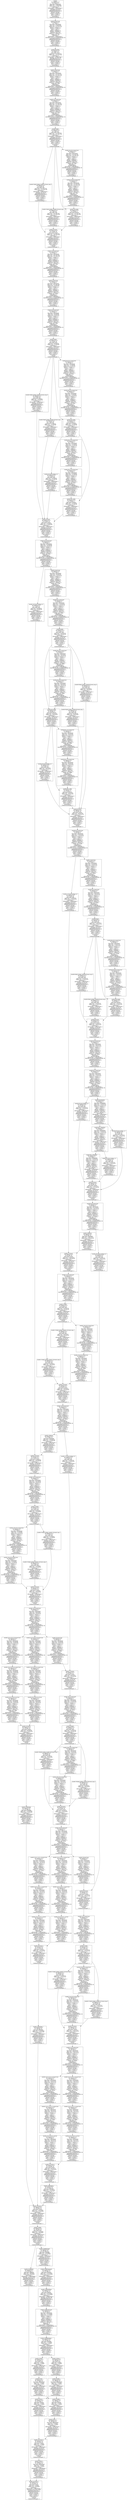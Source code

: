 digraph cnn_tree {
images [shape=box, label="images\n net segment id: 0\n id: 0 type: 45\ntype name: Preprocess\n input size: 1*3*640*640\n output size: 1*3*640*640\n reportFlag: 0\n inBondType: 1 outBondType: 1\n dataType: U8_S8_S8\n alignedInputDataSize: 0\n alignedOutputDataSize: 0\n InDcmp: OutCmp: \n inM2M: 0 outM2M: 0\n inDdr: 0 outDdr: 0\n inS2S: 0 outS2S: 0\n FusionFlag: 0\nCubeEltwiseMerged : 0"];
images -> _model_0_conv_Conv;
_model_0_conv_Conv [shape=box, label="/model.0/conv/Conv\n net segment id: 0\n id: 1 type: 0\ntype name: Convolution\n input size: 1*3*640*640\n output size: 1*16*320*320\n kernel_h: 3 kernel_w: 3\n stride_h: 2 stride_w: 2\n pad_h: 1 pad_w: 1\n padUp: 1 padDown: 0\n padLeft: 1 padRight: 0\n padMode: const_zero\n dilation_h: 1 dilation_w: 1\n weight size: 432\n reportFlag: 0\n inBondType: 1 outBondType: 1\n dataType: S8_S8_S8 weightDataType: S8\n alignedInputDataSize: 0\n alignedOutputDataSize: 0\n InDcmp: OutCmp: \n inM2M: 0 outM2M: 0\n inDdr: 0 outDdr: 0\n inS2S: 0 outS2S: 0\n FusionFlag: 0\nCubeEltwiseMerged : 0"];
_model_0_conv_Conv -> _model_0_act_Mul;
_model_0_act_Mul [shape=box, label="/model.0/act/Mul\n net segment id: 0\n id: 2 type: 147\ntype name: Swish\n input size: 1*16*320*320\n output size: 1*16*320*320\n reportFlag: 0\n inBondType: 1 outBondType: 1\n dataType: S8_FP16_S8\n alignedInputDataSize: 0\n alignedOutputDataSize: 0\n InDcmp: OutCmp: \n inM2M: 0 outM2M: 0\n inDdr: 0 outDdr: 0\n inS2S: 0 outS2S: 0\n FusionFlag: 0\nCubeEltwiseMerged : 0"];
_model_0_act_Mul -> _model_1_conv_Conv;
_model_1_conv_Conv [shape=box, label="/model.1/conv/Conv\n net segment id: 0\n id: 3 type: 0\ntype name: Convolution\n input size: 1*16*320*320\n output size: 1*32*160*160\n kernel_h: 3 kernel_w: 3\n stride_h: 2 stride_w: 2\n pad_h: 1 pad_w: 1\n padUp: 1 padDown: 0\n padLeft: 1 padRight: 0\n padMode: const_zero\n dilation_h: 1 dilation_w: 1\n weight size: 4608\n reportFlag: 0\n SwishMergeFlag\n inBondType: 1 outBondType: 1\n dataType: S8_S8_S8 weightDataType: S8\n alignedInputDataSize: 0\n alignedOutputDataSize: 0\n InDcmp: OutCmp: \n inM2M: 0 outM2M: 0\n inDdr: 0 outDdr: 0\n inS2S: 0 outS2S: 0\n FusionFlag: 0\nCubeEltwiseMerged : 0"];
_model_1_conv_Conv -> _model_2_cv1_conv_Conv;
_model_2_cv1_conv_Conv [shape=box, label="/model.2/cv1/conv/Conv\n net segment id: 0\n id: 4 type: 0\ntype name: Convolution\n input size: 1*32*160*160\n output size: 1*32*160*160\n kernel_h: 1 kernel_w: 1\n stride_h: 1 stride_w: 1\n pad_h: 0 pad_w: 0\n padUp: 0 padDown: 0\n padLeft: 0 padRight: 0\n padMode: const_zero\n dilation_h: 1 dilation_w: 1\n weight size: 1024\n reportFlag: 0\n SwishMergeFlag\n inBondType: 1 outBondType: 1\n dataType: S8_S8_S8 weightDataType: S8\n alignedInputDataSize: 0\n alignedOutputDataSize: 0\n InDcmp: OutCmp: \n inM2M: 0 outM2M: 0\n inDdr: 0 outDdr: 0\n inS2S: 0 outS2S: 0\n FusionFlag: 0\nCubeEltwiseMerged : 0"];
_model_2_cv1_conv_Conv -> _model_2_Split;
_model_2_Split [shape=box, label="/model.2/Split\n net segment id: 0\n id: 5 type: 36\ntype name: Slice\n input size: 1*32*160*160\n output size: 1*16*160*160\n reportFlag: 0\n inBondType: 1 outBondType: 1\n dataType: S8_S8_S8\n alignedInputDataSize: 0\n alignedOutputDataSize: 0\n InDcmp: OutCmp: \n inM2M: 0 outM2M: 0\n inDdr: 0 outDdr: 0\n inS2S: 0 outS2S: 0\n FusionFlag: 0\n noninst\nCubeEltwiseMerged : 0"];
_model_2_Split -> _model_2_Split_bridge__model_2_Concat_nop_0;
_model_2_Split -> _model_2_Split_bridge__model_2_Concat_nop_1;
_model_2_Split -> _model_2_m_0_cv1_conv_Conv;
_model_2_Split -> _model_2_m_0_Add;
_model_2_Split_bridge__model_2_Concat_nop_0 [shape=box, label="/model.2/Split_bridge_/model.2/Concat_nop_0\n net segment id: 0\n id: 6 type: 48\ntype name: Nop\n input size: 1*16*160*160\n output size: 1*16*160*160\n reportFlag: 0\n inBondType: 1 outBondType: 1\n dataType: S8_S8_S8\n alignedInputDataSize: 0\n alignedOutputDataSize: 0\n InDcmp: OutCmp: \n inM2M: 0 outM2M: 0\n inDdr: 0 outDdr: 0\n inS2S: 0 outS2S: 0\n FusionFlag: 0\nCubeEltwiseMerged : 0"];
_model_2_Split_bridge__model_2_Concat_nop_0 -> _model_2_Concat;
_model_2_Split_bridge__model_2_Concat_nop_1 [shape=box, label="/model.2/Split_bridge_/model.2/Concat_nop_1\n net segment id: 0\n id: 7 type: 48\ntype name: Nop\n input size: 1*16*160*160\n output size: 1*16*160*160\n reportFlag: 0\n inBondType: 1 outBondType: 1\n dataType: S8_S8_S8\n alignedInputDataSize: 0\n alignedOutputDataSize: 0\n InDcmp: OutCmp: \n inM2M: 0 outM2M: 0\n inDdr: 0 outDdr: 0\n inS2S: 0 outS2S: 0\n FusionFlag: 0\nCubeEltwiseMerged : 0"];
_model_2_Split_bridge__model_2_Concat_nop_1 -> _model_2_Concat;
_model_2_m_0_cv1_conv_Conv [shape=box, label="/model.2/m.0/cv1/conv/Conv\n net segment id: 0\n id: 8 type: 0\ntype name: Convolution\n input size: 1*16*160*160\n output size: 1*16*160*160\n kernel_h: 3 kernel_w: 3\n stride_h: 1 stride_w: 1\n pad_h: 1 pad_w: 1\n padUp: 1 padDown: 1\n padLeft: 1 padRight: 1\n padMode: const_zero\n dilation_h: 1 dilation_w: 1\n weight size: 2304\n reportFlag: 0\n SwishMergeFlag\n inBondType: 1 outBondType: 1\n dataType: S8_S8_S8 weightDataType: S8\n alignedInputDataSize: 0\n alignedOutputDataSize: 0\n InDcmp: OutCmp: \n inM2M: 0 outM2M: 0\n inDdr: 0 outDdr: 0\n inS2S: 0 outS2S: 0\n FusionFlag: 0\nCubeEltwiseMerged : 0"];
_model_2_m_0_cv1_conv_Conv -> _model_2_m_0_cv2_conv_Conv;
_model_2_m_0_cv2_conv_Conv [shape=box, label="/model.2/m.0/cv2/conv/Conv\n net segment id: 0\n id: 9 type: 0\ntype name: Convolution\n input size: 1*16*160*160\n output size: 1*16*160*160\n kernel_h: 3 kernel_w: 3\n stride_h: 1 stride_w: 1\n pad_h: 1 pad_w: 1\n padUp: 1 padDown: 1\n padLeft: 1 padRight: 1\n padMode: const_zero\n dilation_h: 1 dilation_w: 1\n weight size: 2304\n reportFlag: 0\n SwishMergeFlag\n inBondType: 1 outBondType: 1\n dataType: S8_S8_S8 weightDataType: S8\n alignedInputDataSize: 0\n alignedOutputDataSize: 0\n InDcmp: OutCmp: \n inM2M: 0 outM2M: 0\n inDdr: 0 outDdr: 0\n inS2S: 0 outS2S: 0\n FusionFlag: 0\nCubeEltwiseMerged : 0"];
_model_2_m_0_cv2_conv_Conv -> _model_2_m_0_Add;
_model_2_m_0_Add [shape=box, label="/model.2/m.0/Add\n net segment id: 0\n id: 10 type: 27\ntype name: Eltwise\n input size: 1*16*160*160\n output size: 1*16*160*160\n reportFlag: 0\n inBondType: 1 outBondType: 1\n dataType: S8_S8_S8\n alignedInputDataSize: 0\n alignedOutputDataSize: 0\n InDcmp: OutCmp: \n inM2M: 0 outM2M: 0\n inDdr: 0 outDdr: 0\n inS2S: 0 outS2S: 0\n FusionFlag: 0\nCubeEltwiseMerged : 0"];
_model_2_m_0_Add -> _model_2_Concat;
_model_2_Concat [shape=box, label="/model.2/Concat\n net segment id: 0\n id: 11 type: 38\ntype name: Concat\n input size: 1*16*160*160\n output size: 1*48*160*160\n reportFlag: 0\n inBondType: 1 outBondType: 1\n dataType: S8_S8_S8\n alignedInputDataSize: 0\n alignedOutputDataSize: 0\n InDcmp: OutCmp: \n inM2M: 0 outM2M: 0\n inDdr: 0 outDdr: 0\n inS2S: 0 outS2S: 0\n FusionFlag: 0\n noninst\nCubeEltwiseMerged : 0"];
_model_2_Concat -> _model_2_cv2_conv_Conv;
_model_2_cv2_conv_Conv [shape=box, label="/model.2/cv2/conv/Conv\n net segment id: 0\n id: 12 type: 0\ntype name: Convolution\n input size: 1*48*160*160\n output size: 1*32*160*160\n kernel_h: 1 kernel_w: 1\n stride_h: 1 stride_w: 1\n pad_h: 0 pad_w: 0\n padUp: 0 padDown: 0\n padLeft: 0 padRight: 0\n padMode: const_zero\n dilation_h: 1 dilation_w: 1\n weight size: 1536\n reportFlag: 0\n SwishMergeFlag\n inBondType: 1 outBondType: 1\n dataType: S8_S8_S8 weightDataType: S8\n alignedInputDataSize: 0\n alignedOutputDataSize: 0\n InDcmp: OutCmp: \n inM2M: 0 outM2M: 0\n inDdr: 0 outDdr: 0\n inS2S: 0 outS2S: 0\n FusionFlag: 0\nCubeEltwiseMerged : 0"];
_model_2_cv2_conv_Conv -> _model_3_conv_Conv;
_model_3_conv_Conv [shape=box, label="/model.3/conv/Conv\n net segment id: 0\n id: 13 type: 0\ntype name: Convolution\n input size: 1*32*160*160\n output size: 1*64*80*80\n kernel_h: 3 kernel_w: 3\n stride_h: 2 stride_w: 2\n pad_h: 1 pad_w: 1\n padUp: 1 padDown: 0\n padLeft: 1 padRight: 0\n padMode: const_zero\n dilation_h: 1 dilation_w: 1\n weight size: 18432\n reportFlag: 0\n SwishMergeFlag\n inBondType: 1 outBondType: 1\n dataType: S8_S8_S8 weightDataType: S8\n alignedInputDataSize: 0\n alignedOutputDataSize: 0\n InDcmp: OutCmp: \n inM2M: 0 outM2M: 0\n inDdr: 0 outDdr: 0\n inS2S: 0 outS2S: 0\n FusionFlag: 0\nCubeEltwiseMerged : 0"];
_model_3_conv_Conv -> _model_4_cv1_conv_Conv;
_model_4_cv1_conv_Conv [shape=box, label="/model.4/cv1/conv/Conv\n net segment id: 0\n id: 14 type: 0\ntype name: Convolution\n input size: 1*64*80*80\n output size: 1*64*80*80\n kernel_h: 1 kernel_w: 1\n stride_h: 1 stride_w: 1\n pad_h: 0 pad_w: 0\n padUp: 0 padDown: 0\n padLeft: 0 padRight: 0\n padMode: const_zero\n dilation_h: 1 dilation_w: 1\n weight size: 4096\n reportFlag: 0\n SwishMergeFlag\n inBondType: 1 outBondType: 1\n dataType: S8_S8_S8 weightDataType: S8\n alignedInputDataSize: 0\n alignedOutputDataSize: 0\n InDcmp: OutCmp: \n inM2M: 0 outM2M: 0\n inDdr: 0 outDdr: 0\n inS2S: 0 outS2S: 0\n FusionFlag: 0\nCubeEltwiseMerged : 0"];
_model_4_cv1_conv_Conv -> _model_4_Split;
_model_4_Split [shape=box, label="/model.4/Split\n net segment id: 0\n id: 15 type: 36\ntype name: Slice\n input size: 1*64*80*80\n output size: 1*32*80*80\n reportFlag: 0\n inBondType: 1 outBondType: 1\n dataType: S8_S8_S8\n alignedInputDataSize: 0\n alignedOutputDataSize: 0\n InDcmp: OutCmp: \n inM2M: 0 outM2M: 0\n inDdr: 0 outDdr: 0\n inS2S: 0 outS2S: 0\n FusionFlag: 0\n noninst\nCubeEltwiseMerged : 0"];
_model_4_Split -> _model_4_Split_bridge__model_4_Concat_nop_0;
_model_4_Split -> _model_4_Split_bridge__model_4_Concat_nop_1;
_model_4_Split -> _model_4_m_0_cv1_conv_Conv;
_model_4_Split -> _model_4_m_0_Add;
_model_4_Split_bridge__model_4_Concat_nop_0 [shape=box, label="/model.4/Split_bridge_/model.4/Concat_nop_0\n net segment id: 0\n id: 16 type: 48\ntype name: Nop\n input size: 1*32*80*80\n output size: 1*32*80*80\n reportFlag: 0\n inBondType: 1 outBondType: 1\n dataType: S8_S8_S8\n alignedInputDataSize: 0\n alignedOutputDataSize: 0\n InDcmp: OutCmp: \n inM2M: 0 outM2M: 0\n inDdr: 0 outDdr: 0\n inS2S: 0 outS2S: 0\n FusionFlag: 0\nCubeEltwiseMerged : 0"];
_model_4_Split_bridge__model_4_Concat_nop_0 -> _model_4_Concat;
_model_4_Split_bridge__model_4_Concat_nop_1 [shape=box, label="/model.4/Split_bridge_/model.4/Concat_nop_1\n net segment id: 0\n id: 17 type: 48\ntype name: Nop\n input size: 1*32*80*80\n output size: 1*32*80*80\n reportFlag: 0\n inBondType: 1 outBondType: 1\n dataType: S8_S8_S8\n alignedInputDataSize: 0\n alignedOutputDataSize: 0\n InDcmp: OutCmp: \n inM2M: 0 outM2M: 0\n inDdr: 0 outDdr: 0\n inS2S: 0 outS2S: 0\n FusionFlag: 0\nCubeEltwiseMerged : 0"];
_model_4_Split_bridge__model_4_Concat_nop_1 -> _model_4_Concat;
_model_4_m_0_cv1_conv_Conv [shape=box, label="/model.4/m.0/cv1/conv/Conv\n net segment id: 0\n id: 18 type: 0\ntype name: Convolution\n input size: 1*32*80*80\n output size: 1*32*80*80\n kernel_h: 3 kernel_w: 3\n stride_h: 1 stride_w: 1\n pad_h: 1 pad_w: 1\n padUp: 1 padDown: 1\n padLeft: 1 padRight: 1\n padMode: const_zero\n dilation_h: 1 dilation_w: 1\n weight size: 9216\n reportFlag: 0\n SwishMergeFlag\n inBondType: 1 outBondType: 1\n dataType: S8_S8_S8 weightDataType: S8\n alignedInputDataSize: 0\n alignedOutputDataSize: 0\n InDcmp: OutCmp: \n inM2M: 0 outM2M: 0\n inDdr: 0 outDdr: 0\n inS2S: 0 outS2S: 0\n FusionFlag: 0\nCubeEltwiseMerged : 0"];
_model_4_m_0_cv1_conv_Conv -> _model_4_m_0_cv2_conv_Conv;
_model_4_m_0_cv2_conv_Conv [shape=box, label="/model.4/m.0/cv2/conv/Conv\n net segment id: 0\n id: 19 type: 0\ntype name: Convolution\n input size: 1*32*80*80\n output size: 1*32*80*80\n kernel_h: 3 kernel_w: 3\n stride_h: 1 stride_w: 1\n pad_h: 1 pad_w: 1\n padUp: 1 padDown: 1\n padLeft: 1 padRight: 1\n padMode: const_zero\n dilation_h: 1 dilation_w: 1\n weight size: 9216\n reportFlag: 0\n SwishMergeFlag\n inBondType: 1 outBondType: 1\n dataType: S8_S8_S8 weightDataType: S8\n alignedInputDataSize: 0\n alignedOutputDataSize: 0\n InDcmp: OutCmp: \n inM2M: 0 outM2M: 0\n inDdr: 0 outDdr: 0\n inS2S: 0 outS2S: 0\n FusionFlag: 0\nCubeEltwiseMerged : 0"];
_model_4_m_0_cv2_conv_Conv -> _model_4_m_0_Add;
_model_4_m_0_Add [shape=box, label="/model.4/m.0/Add\n net segment id: 0\n id: 20 type: 27\ntype name: Eltwise\n input size: 1*32*80*80\n output size: 1*32*80*80\n reportFlag: 0\n inBondType: 1 outBondType: 1\n dataType: S8_S8_S8\n alignedInputDataSize: 0\n alignedOutputDataSize: 0\n InDcmp: OutCmp: \n inM2M: 0 outM2M: 0\n inDdr: 0 outDdr: 0\n inS2S: 0 outS2S: 0\n FusionFlag: 0\nCubeEltwiseMerged : 0"];
_model_4_m_0_Add -> _model_4_m_1_cv1_conv_Conv;
_model_4_m_0_Add -> _model_4_m_1_Add;
_model_4_m_0_Add -> _model_4_Concat_bridge_0_0;
_model_4_m_1_cv1_conv_Conv [shape=box, label="/model.4/m.1/cv1/conv/Conv\n net segment id: 0\n id: 21 type: 0\ntype name: Convolution\n input size: 1*32*80*80\n output size: 1*32*80*80\n kernel_h: 3 kernel_w: 3\n stride_h: 1 stride_w: 1\n pad_h: 1 pad_w: 1\n padUp: 1 padDown: 1\n padLeft: 1 padRight: 1\n padMode: const_zero\n dilation_h: 1 dilation_w: 1\n weight size: 9216\n reportFlag: 0\n SwishMergeFlag\n inBondType: 1 outBondType: 1\n dataType: S8_S8_S8 weightDataType: S8\n alignedInputDataSize: 0\n alignedOutputDataSize: 0\n InDcmp: OutCmp: \n inM2M: 0 outM2M: 0\n inDdr: 0 outDdr: 0\n inS2S: 0 outS2S: 0\n FusionFlag: 0\nCubeEltwiseMerged : 0"];
_model_4_m_1_cv1_conv_Conv -> _model_4_m_1_cv2_conv_Conv;
_model_4_m_1_cv2_conv_Conv [shape=box, label="/model.4/m.1/cv2/conv/Conv\n net segment id: 0\n id: 22 type: 0\ntype name: Convolution\n input size: 1*32*80*80\n output size: 1*32*80*80\n kernel_h: 3 kernel_w: 3\n stride_h: 1 stride_w: 1\n pad_h: 1 pad_w: 1\n padUp: 1 padDown: 1\n padLeft: 1 padRight: 1\n padMode: const_zero\n dilation_h: 1 dilation_w: 1\n weight size: 9216\n reportFlag: 0\n SwishMergeFlag\n inBondType: 1 outBondType: 1\n dataType: S8_S8_S8 weightDataType: S8\n alignedInputDataSize: 0\n alignedOutputDataSize: 0\n InDcmp: OutCmp: \n inM2M: 0 outM2M: 0\n inDdr: 0 outDdr: 0\n inS2S: 0 outS2S: 0\n FusionFlag: 0\nCubeEltwiseMerged : 0"];
_model_4_m_1_cv2_conv_Conv -> _model_4_m_1_Add;
_model_4_m_1_Add [shape=box, label="/model.4/m.1/Add\n net segment id: 0\n id: 23 type: 27\ntype name: Eltwise\n input size: 1*32*80*80\n output size: 1*32*80*80\n reportFlag: 0\n inBondType: 1 outBondType: 1\n dataType: S8_S8_S8\n alignedInputDataSize: 0\n alignedOutputDataSize: 0\n InDcmp: OutCmp: \n inM2M: 0 outM2M: 0\n inDdr: 0 outDdr: 0\n inS2S: 0 outS2S: 0\n FusionFlag: 0\nCubeEltwiseMerged : 0"];
_model_4_m_1_Add -> _model_4_Concat;
_model_4_Concat_bridge_0_0 [shape=box, label="/model.4/Concat_bridge_0_0\n net segment id: 0\n id: 24 type: 48\ntype name: Nop\n input size: 1*32*80*80\n output size: 1*32*80*80\n reportFlag: 0\n inBondType: 1 outBondType: 1\n dataType: S8_S8_S8\n alignedInputDataSize: 0\n alignedOutputDataSize: 0\n InDcmp: OutCmp: \n inM2M: 0 outM2M: 0\n inDdr: 0 outDdr: 0\n inS2S: 0 outS2S: 0\n FusionFlag: 0\nCubeEltwiseMerged : 0"];
_model_4_Concat_bridge_0_0 -> _model_4_Concat;
_model_4_Concat [shape=box, label="/model.4/Concat\n net segment id: 0\n id: 25 type: 38\ntype name: Concat\n input size: 1*32*80*80\n output size: 1*128*80*80\n reportFlag: 0\n inBondType: 1 outBondType: 1\n dataType: S8_S8_S8\n alignedInputDataSize: 0\n alignedOutputDataSize: 0\n InDcmp: OutCmp: \n inM2M: 0 outM2M: 0\n inDdr: 0 outDdr: 0\n inS2S: 0 outS2S: 0\n FusionFlag: 0\n noninst\nCubeEltwiseMerged : 0"];
_model_4_Concat -> _model_4_cv2_conv_Conv;
_model_4_cv2_conv_Conv [shape=box, label="/model.4/cv2/conv/Conv\n net segment id: 0\n id: 26 type: 0\ntype name: Convolution\n input size: 1*128*80*80\n output size: 1*64*80*80\n kernel_h: 1 kernel_w: 1\n stride_h: 1 stride_w: 1\n pad_h: 0 pad_w: 0\n padUp: 0 padDown: 0\n padLeft: 0 padRight: 0\n padMode: const_zero\n dilation_h: 1 dilation_w: 1\n weight size: 8192\n reportFlag: 0\n SwishMergeFlag\n inBondType: 1 outBondType: 1\n dataType: S8_S8_S8 weightDataType: S8\n alignedInputDataSize: 0\n alignedOutputDataSize: 0\n InDcmp: OutCmp: \n inM2M: 0 outM2M: 0\n inDdr: 0 outDdr: 0\n inS2S: 0 outS2S: 0\n FusionFlag: 0\nCubeEltwiseMerged : 0"];
_model_4_cv2_conv_Conv -> _model_5_conv_Conv;
_model_4_cv2_conv_Conv -> _model_14_Concat_bridge_0_0;
_model_5_conv_Conv [shape=box, label="/model.5/conv/Conv\n net segment id: 0\n id: 27 type: 0\ntype name: Convolution\n input size: 1*64*80*80\n output size: 1*128*40*40\n kernel_h: 3 kernel_w: 3\n stride_h: 2 stride_w: 2\n pad_h: 1 pad_w: 1\n padUp: 1 padDown: 0\n padLeft: 1 padRight: 0\n padMode: const_zero\n dilation_h: 1 dilation_w: 1\n weight size: 73728\n reportFlag: 0\n SwishMergeFlag\n inBondType: 1 outBondType: 1\n dataType: S8_S8_S8 weightDataType: S8\n alignedInputDataSize: 0\n alignedOutputDataSize: 0\n InDcmp: OutCmp: \n inM2M: 0 outM2M: 0\n inDdr: 0 outDdr: 0\n inS2S: 0 outS2S: 0\n FusionFlag: 0\nCubeEltwiseMerged : 0"];
_model_5_conv_Conv -> _model_6_cv1_conv_Conv;
_model_6_cv1_conv_Conv [shape=box, label="/model.6/cv1/conv/Conv\n net segment id: 0\n id: 28 type: 0\ntype name: Convolution\n input size: 1*128*40*40\n output size: 1*128*40*40\n kernel_h: 1 kernel_w: 1\n stride_h: 1 stride_w: 1\n pad_h: 0 pad_w: 0\n padUp: 0 padDown: 0\n padLeft: 0 padRight: 0\n padMode: const_zero\n dilation_h: 1 dilation_w: 1\n weight size: 16384\n reportFlag: 0\n SwishMergeFlag\n inBondType: 1 outBondType: 1\n dataType: S8_S8_S8 weightDataType: S8\n alignedInputDataSize: 0\n alignedOutputDataSize: 0\n InDcmp: OutCmp: \n inM2M: 0 outM2M: 0\n inDdr: 0 outDdr: 0\n inS2S: 0 outS2S: 0\n FusionFlag: 0\nCubeEltwiseMerged : 0"];
_model_6_cv1_conv_Conv -> _model_6_Split;
_model_6_Split [shape=box, label="/model.6/Split\n net segment id: 0\n id: 29 type: 36\ntype name: Slice\n input size: 1*128*40*40\n output size: 1*64*40*40\n reportFlag: 0\n inBondType: 1 outBondType: 1\n dataType: S8_S8_S8\n alignedInputDataSize: 0\n alignedOutputDataSize: 0\n InDcmp: OutCmp: \n inM2M: 0 outM2M: 0\n inDdr: 0 outDdr: 0\n inS2S: 0 outS2S: 0\n FusionFlag: 0\n noninst\nCubeEltwiseMerged : 0"];
_model_6_Split -> _model_6_Split_bridge__model_6_Concat_nop_0;
_model_6_Split -> _model_6_Split_bridge__model_6_Concat_nop_1;
_model_6_Split -> _model_6_m_0_cv1_conv_Conv;
_model_6_Split -> _model_6_m_0_Add;
_model_6_Split_bridge__model_6_Concat_nop_0 [shape=box, label="/model.6/Split_bridge_/model.6/Concat_nop_0\n net segment id: 0\n id: 30 type: 48\ntype name: Nop\n input size: 1*64*40*40\n output size: 1*64*40*40\n reportFlag: 0\n inBondType: 1 outBondType: 1\n dataType: S8_S8_S8\n alignedInputDataSize: 0\n alignedOutputDataSize: 0\n InDcmp: OutCmp: \n inM2M: 0 outM2M: 0\n inDdr: 0 outDdr: 0\n inS2S: 0 outS2S: 0\n FusionFlag: 0\nCubeEltwiseMerged : 0"];
_model_6_Split_bridge__model_6_Concat_nop_0 -> _model_6_Concat;
_model_6_Split_bridge__model_6_Concat_nop_1 [shape=box, label="/model.6/Split_bridge_/model.6/Concat_nop_1\n net segment id: 0\n id: 31 type: 48\ntype name: Nop\n input size: 1*64*40*40\n output size: 1*64*40*40\n reportFlag: 0\n inBondType: 1 outBondType: 1\n dataType: S8_S8_S8\n alignedInputDataSize: 0\n alignedOutputDataSize: 0\n InDcmp: OutCmp: \n inM2M: 0 outM2M: 0\n inDdr: 0 outDdr: 0\n inS2S: 0 outS2S: 0\n FusionFlag: 0\nCubeEltwiseMerged : 0"];
_model_6_Split_bridge__model_6_Concat_nop_1 -> _model_6_Concat;
_model_6_m_0_cv1_conv_Conv [shape=box, label="/model.6/m.0/cv1/conv/Conv\n net segment id: 0\n id: 32 type: 0\ntype name: Convolution\n input size: 1*64*40*40\n output size: 1*64*40*40\n kernel_h: 3 kernel_w: 3\n stride_h: 1 stride_w: 1\n pad_h: 1 pad_w: 1\n padUp: 1 padDown: 1\n padLeft: 1 padRight: 1\n padMode: const_zero\n dilation_h: 1 dilation_w: 1\n weight size: 36864\n reportFlag: 0\n SwishMergeFlag\n inBondType: 1 outBondType: 1\n dataType: S8_S8_S8 weightDataType: S8\n alignedInputDataSize: 0\n alignedOutputDataSize: 0\n InDcmp: OutCmp: \n inM2M: 0 outM2M: 0\n inDdr: 0 outDdr: 0\n inS2S: 0 outS2S: 0\n FusionFlag: 0\nCubeEltwiseMerged : 0"];
_model_6_m_0_cv1_conv_Conv -> _model_6_m_0_cv2_conv_Conv;
_model_6_m_0_cv2_conv_Conv [shape=box, label="/model.6/m.0/cv2/conv/Conv\n net segment id: 0\n id: 33 type: 0\ntype name: Convolution\n input size: 1*64*40*40\n output size: 1*64*40*40\n kernel_h: 3 kernel_w: 3\n stride_h: 1 stride_w: 1\n pad_h: 1 pad_w: 1\n padUp: 1 padDown: 1\n padLeft: 1 padRight: 1\n padMode: const_zero\n dilation_h: 1 dilation_w: 1\n weight size: 36864\n reportFlag: 0\n SwishMergeFlag\n inBondType: 1 outBondType: 1\n dataType: S8_S8_S8 weightDataType: S8\n alignedInputDataSize: 0\n alignedOutputDataSize: 0\n InDcmp: OutCmp: \n inM2M: 0 outM2M: 0\n inDdr: 0 outDdr: 0\n inS2S: 0 outS2S: 0\n FusionFlag: 0\nCubeEltwiseMerged : 0"];
_model_6_m_0_cv2_conv_Conv -> _model_6_m_0_Add;
_model_6_m_0_Add [shape=box, label="/model.6/m.0/Add\n net segment id: 0\n id: 34 type: 27\ntype name: Eltwise\n input size: 1*64*40*40\n output size: 1*64*40*40\n reportFlag: 0\n inBondType: 1 outBondType: 1\n dataType: S8_S8_S8\n alignedInputDataSize: 0\n alignedOutputDataSize: 0\n InDcmp: OutCmp: \n inM2M: 0 outM2M: 0\n inDdr: 0 outDdr: 0\n inS2S: 0 outS2S: 0\n FusionFlag: 0\nCubeEltwiseMerged : 0"];
_model_6_m_0_Add -> _model_6_m_1_cv1_conv_Conv;
_model_6_m_0_Add -> _model_6_m_1_Add;
_model_6_m_0_Add -> _model_6_Concat_bridge_0_0;
_model_6_m_1_cv1_conv_Conv [shape=box, label="/model.6/m.1/cv1/conv/Conv\n net segment id: 0\n id: 35 type: 0\ntype name: Convolution\n input size: 1*64*40*40\n output size: 1*64*40*40\n kernel_h: 3 kernel_w: 3\n stride_h: 1 stride_w: 1\n pad_h: 1 pad_w: 1\n padUp: 1 padDown: 1\n padLeft: 1 padRight: 1\n padMode: const_zero\n dilation_h: 1 dilation_w: 1\n weight size: 36864\n reportFlag: 0\n SwishMergeFlag\n inBondType: 1 outBondType: 1\n dataType: S8_S8_S8 weightDataType: S8\n alignedInputDataSize: 0\n alignedOutputDataSize: 0\n InDcmp: OutCmp: \n inM2M: 0 outM2M: 0\n inDdr: 0 outDdr: 0\n inS2S: 0 outS2S: 0\n FusionFlag: 0\nCubeEltwiseMerged : 0"];
_model_6_m_1_cv1_conv_Conv -> _model_6_m_1_cv2_conv_Conv;
_model_6_m_1_cv2_conv_Conv [shape=box, label="/model.6/m.1/cv2/conv/Conv\n net segment id: 0\n id: 36 type: 0\ntype name: Convolution\n input size: 1*64*40*40\n output size: 1*64*40*40\n kernel_h: 3 kernel_w: 3\n stride_h: 1 stride_w: 1\n pad_h: 1 pad_w: 1\n padUp: 1 padDown: 1\n padLeft: 1 padRight: 1\n padMode: const_zero\n dilation_h: 1 dilation_w: 1\n weight size: 36864\n reportFlag: 0\n SwishMergeFlag\n inBondType: 1 outBondType: 1\n dataType: S8_S8_S8 weightDataType: S8\n alignedInputDataSize: 0\n alignedOutputDataSize: 0\n InDcmp: OutCmp: \n inM2M: 0 outM2M: 0\n inDdr: 0 outDdr: 0\n inS2S: 0 outS2S: 0\n FusionFlag: 0\nCubeEltwiseMerged : 0"];
_model_6_m_1_cv2_conv_Conv -> _model_6_m_1_Add;
_model_6_m_1_Add [shape=box, label="/model.6/m.1/Add\n net segment id: 0\n id: 37 type: 27\ntype name: Eltwise\n input size: 1*64*40*40\n output size: 1*64*40*40\n reportFlag: 0\n inBondType: 1 outBondType: 1\n dataType: S8_S8_S8\n alignedInputDataSize: 0\n alignedOutputDataSize: 0\n InDcmp: OutCmp: \n inM2M: 0 outM2M: 0\n inDdr: 0 outDdr: 0\n inS2S: 0 outS2S: 0\n FusionFlag: 0\nCubeEltwiseMerged : 0"];
_model_6_m_1_Add -> _model_6_Concat;
_model_6_Concat_bridge_0_0 [shape=box, label="/model.6/Concat_bridge_0_0\n net segment id: 0\n id: 38 type: 48\ntype name: Nop\n input size: 1*64*40*40\n output size: 1*64*40*40\n reportFlag: 0\n inBondType: 1 outBondType: 1\n dataType: S8_S8_S8\n alignedInputDataSize: 0\n alignedOutputDataSize: 0\n InDcmp: OutCmp: \n inM2M: 0 outM2M: 0\n inDdr: 0 outDdr: 0\n inS2S: 0 outS2S: 0\n FusionFlag: 0\nCubeEltwiseMerged : 0"];
_model_6_Concat_bridge_0_0 -> _model_6_Concat;
_model_6_Concat [shape=box, label="/model.6/Concat\n net segment id: 0\n id: 39 type: 38\ntype name: Concat\n input size: 1*64*40*40\n output size: 1*256*40*40\n reportFlag: 0\n inBondType: 1 outBondType: 1\n dataType: S8_S8_S8\n alignedInputDataSize: 0\n alignedOutputDataSize: 0\n InDcmp: OutCmp: \n inM2M: 0 outM2M: 0\n inDdr: 0 outDdr: 0\n inS2S: 0 outS2S: 0\n FusionFlag: 0\n noninst\nCubeEltwiseMerged : 0"];
_model_6_Concat -> _model_6_cv2_conv_Conv;
_model_6_cv2_conv_Conv [shape=box, label="/model.6/cv2/conv/Conv\n net segment id: 0\n id: 40 type: 0\ntype name: Convolution\n input size: 1*256*40*40\n output size: 1*128*40*40\n kernel_h: 1 kernel_w: 1\n stride_h: 1 stride_w: 1\n pad_h: 0 pad_w: 0\n padUp: 0 padDown: 0\n padLeft: 0 padRight: 0\n padMode: const_zero\n dilation_h: 1 dilation_w: 1\n weight size: 32768\n reportFlag: 0\n SwishMergeFlag\n inBondType: 1 outBondType: 1\n dataType: S8_S8_S8 weightDataType: S8\n alignedInputDataSize: 0\n alignedOutputDataSize: 0\n InDcmp: OutCmp: \n inM2M: 0 outM2M: 0\n inDdr: 0 outDdr: 0\n inS2S: 0 outS2S: 0\n FusionFlag: 0\nCubeEltwiseMerged : 0"];
_model_6_cv2_conv_Conv -> _model_7_conv_Conv;
_model_6_cv2_conv_Conv -> _model_11_Concat_bridge_0_0;
_model_7_conv_Conv [shape=box, label="/model.7/conv/Conv\n net segment id: 0\n id: 41 type: 0\ntype name: Convolution\n input size: 1*128*40*40\n output size: 1*256*20*20\n kernel_h: 3 kernel_w: 3\n stride_h: 2 stride_w: 2\n pad_h: 1 pad_w: 1\n padUp: 1 padDown: 0\n padLeft: 1 padRight: 0\n padMode: const_zero\n dilation_h: 1 dilation_w: 1\n weight size: 294912\n reportFlag: 0\n SwishMergeFlag\n inBondType: 1 outBondType: 1\n dataType: S8_S8_S8 weightDataType: S8\n alignedInputDataSize: 0\n alignedOutputDataSize: 0\n InDcmp: OutCmp: \n inM2M: 0 outM2M: 0\n inDdr: 0 outDdr: 0\n inS2S: 0 outS2S: 0\n FusionFlag: 0\nCubeEltwiseMerged : 0"];
_model_7_conv_Conv -> _model_8_cv1_conv_Conv;
_model_8_cv1_conv_Conv [shape=box, label="/model.8/cv1/conv/Conv\n net segment id: 0\n id: 42 type: 0\ntype name: Convolution\n input size: 1*256*20*20\n output size: 1*256*20*20\n kernel_h: 1 kernel_w: 1\n stride_h: 1 stride_w: 1\n pad_h: 0 pad_w: 0\n padUp: 0 padDown: 0\n padLeft: 0 padRight: 0\n padMode: const_zero\n dilation_h: 1 dilation_w: 1\n weight size: 65536\n reportFlag: 0\n SwishMergeFlag\n inBondType: 1 outBondType: 1\n dataType: S8_S8_S8 weightDataType: S8\n alignedInputDataSize: 0\n alignedOutputDataSize: 0\n InDcmp: OutCmp: \n inM2M: 0 outM2M: 0\n inDdr: 0 outDdr: 0\n inS2S: 0 outS2S: 0\n FusionFlag: 0\nCubeEltwiseMerged : 0"];
_model_8_cv1_conv_Conv -> _model_8_Split;
_model_8_Split [shape=box, label="/model.8/Split\n net segment id: 0\n id: 43 type: 36\ntype name: Slice\n input size: 1*256*20*20\n output size: 1*128*20*20\n reportFlag: 0\n inBondType: 1 outBondType: 1\n dataType: S8_S8_S8\n alignedInputDataSize: 0\n alignedOutputDataSize: 0\n InDcmp: OutCmp: \n inM2M: 0 outM2M: 0\n inDdr: 0 outDdr: 0\n inS2S: 0 outS2S: 0\n FusionFlag: 0\n noninst\nCubeEltwiseMerged : 0"];
_model_8_Split -> _model_8_Split_bridge__model_8_Concat_nop_0;
_model_8_Split -> _model_8_Split_bridge__model_8_Concat_nop_1;
_model_8_Split -> _model_8_m_0_cv1_conv_Conv;
_model_8_Split -> _model_8_m_0_Add;
_model_8_Split_bridge__model_8_Concat_nop_0 [shape=box, label="/model.8/Split_bridge_/model.8/Concat_nop_0\n net segment id: 0\n id: 44 type: 48\ntype name: Nop\n input size: 1*128*20*20\n output size: 1*128*20*20\n reportFlag: 0\n inBondType: 1 outBondType: 1\n dataType: S8_S8_S8\n alignedInputDataSize: 0\n alignedOutputDataSize: 0\n InDcmp: OutCmp: \n inM2M: 0 outM2M: 0\n inDdr: 0 outDdr: 0\n inS2S: 0 outS2S: 0\n FusionFlag: 0\nCubeEltwiseMerged : 0"];
_model_8_Split_bridge__model_8_Concat_nop_0 -> _model_8_Concat;
_model_8_Split_bridge__model_8_Concat_nop_1 [shape=box, label="/model.8/Split_bridge_/model.8/Concat_nop_1\n net segment id: 0\n id: 45 type: 48\ntype name: Nop\n input size: 1*128*20*20\n output size: 1*128*20*20\n reportFlag: 0\n inBondType: 1 outBondType: 1\n dataType: S8_S8_S8\n alignedInputDataSize: 0\n alignedOutputDataSize: 0\n InDcmp: OutCmp: \n inM2M: 0 outM2M: 0\n inDdr: 0 outDdr: 0\n inS2S: 0 outS2S: 0\n FusionFlag: 0\nCubeEltwiseMerged : 0"];
_model_8_Split_bridge__model_8_Concat_nop_1 -> _model_8_Concat;
_model_8_m_0_cv1_conv_Conv [shape=box, label="/model.8/m.0/cv1/conv/Conv\n net segment id: 0\n id: 46 type: 0\ntype name: Convolution\n input size: 1*128*20*20\n output size: 1*128*20*20\n kernel_h: 3 kernel_w: 3\n stride_h: 1 stride_w: 1\n pad_h: 1 pad_w: 1\n padUp: 1 padDown: 1\n padLeft: 1 padRight: 1\n padMode: const_zero\n dilation_h: 1 dilation_w: 1\n weight size: 147456\n reportFlag: 0\n SwishMergeFlag\n inBondType: 1 outBondType: 1\n dataType: S8_S8_S8 weightDataType: S8\n alignedInputDataSize: 0\n alignedOutputDataSize: 0\n InDcmp: OutCmp: \n inM2M: 0 outM2M: 0\n inDdr: 0 outDdr: 0\n inS2S: 0 outS2S: 0\n FusionFlag: 0\nCubeEltwiseMerged : 0"];
_model_8_m_0_cv1_conv_Conv -> _model_8_m_0_cv2_conv_Conv;
_model_8_m_0_cv2_conv_Conv [shape=box, label="/model.8/m.0/cv2/conv/Conv\n net segment id: 0\n id: 47 type: 0\ntype name: Convolution\n input size: 1*128*20*20\n output size: 1*128*20*20\n kernel_h: 3 kernel_w: 3\n stride_h: 1 stride_w: 1\n pad_h: 1 pad_w: 1\n padUp: 1 padDown: 1\n padLeft: 1 padRight: 1\n padMode: const_zero\n dilation_h: 1 dilation_w: 1\n weight size: 147456\n reportFlag: 0\n SwishMergeFlag\n inBondType: 1 outBondType: 1\n dataType: S8_S8_S8 weightDataType: S8\n alignedInputDataSize: 0\n alignedOutputDataSize: 0\n InDcmp: OutCmp: \n inM2M: 0 outM2M: 0\n inDdr: 0 outDdr: 0\n inS2S: 0 outS2S: 0\n FusionFlag: 0\nCubeEltwiseMerged : 0"];
_model_8_m_0_cv2_conv_Conv -> _model_8_m_0_Add;
_model_8_m_0_Add [shape=box, label="/model.8/m.0/Add\n net segment id: 0\n id: 48 type: 27\ntype name: Eltwise\n input size: 1*128*20*20\n output size: 1*128*20*20\n reportFlag: 0\n inBondType: 1 outBondType: 1\n dataType: S8_S8_S8\n alignedInputDataSize: 0\n alignedOutputDataSize: 0\n InDcmp: OutCmp: \n inM2M: 0 outM2M: 0\n inDdr: 0 outDdr: 0\n inS2S: 0 outS2S: 0\n FusionFlag: 0\nCubeEltwiseMerged : 0"];
_model_8_m_0_Add -> _model_8_Concat;
_model_8_Concat [shape=box, label="/model.8/Concat\n net segment id: 0\n id: 49 type: 38\ntype name: Concat\n input size: 1*128*20*20\n output size: 1*384*20*20\n reportFlag: 0\n inBondType: 1 outBondType: 1\n dataType: S8_S8_S8\n alignedInputDataSize: 0\n alignedOutputDataSize: 0\n InDcmp: OutCmp: \n inM2M: 0 outM2M: 0\n inDdr: 0 outDdr: 0\n inS2S: 0 outS2S: 0\n FusionFlag: 0\n noninst\nCubeEltwiseMerged : 0"];
_model_8_Concat -> _model_8_cv2_conv_Conv;
_model_8_cv2_conv_Conv [shape=box, label="/model.8/cv2/conv/Conv\n net segment id: 0\n id: 50 type: 0\ntype name: Convolution\n input size: 1*384*20*20\n output size: 1*256*20*20\n kernel_h: 1 kernel_w: 1\n stride_h: 1 stride_w: 1\n pad_h: 0 pad_w: 0\n padUp: 0 padDown: 0\n padLeft: 0 padRight: 0\n padMode: const_zero\n dilation_h: 1 dilation_w: 1\n weight size: 98304\n reportFlag: 0\n SwishMergeFlag\n inBondType: 1 outBondType: 1\n dataType: S8_S8_S8 weightDataType: S8\n alignedInputDataSize: 0\n alignedOutputDataSize: 0\n InDcmp: OutCmp: \n inM2M: 0 outM2M: 0\n inDdr: 0 outDdr: 0\n inS2S: 0 outS2S: 0\n FusionFlag: 0\nCubeEltwiseMerged : 0"];
_model_8_cv2_conv_Conv -> _model_9_cv1_conv_Conv;
_model_9_cv1_conv_Conv [shape=box, label="/model.9/cv1/conv/Conv\n net segment id: 0\n id: 51 type: 0\ntype name: Convolution\n input size: 1*256*20*20\n output size: 1*128*20*20\n kernel_h: 1 kernel_w: 1\n stride_h: 1 stride_w: 1\n pad_h: 0 pad_w: 0\n padUp: 0 padDown: 0\n padLeft: 0 padRight: 0\n padMode: const_zero\n dilation_h: 1 dilation_w: 1\n weight size: 32768\n reportFlag: 0\n SwishMergeFlag\n inBondType: 1 outBondType: 1\n dataType: S8_S8_S8 weightDataType: S8\n alignedInputDataSize: 0\n alignedOutputDataSize: 0\n InDcmp: OutCmp: \n inM2M: 0 outM2M: 0\n inDdr: 0 outDdr: 0\n inS2S: 0 outS2S: 0\n FusionFlag: 0\nCubeEltwiseMerged : 0"];
_model_9_cv1_conv_Conv -> _model_9_m_MaxPool;
_model_9_cv1_conv_Conv -> _model_9_Concat_bridge_0_0;
_model_9_m_MaxPool [shape=box, label="/model.9/m/MaxPool\n net segment id: 0\n id: 52 type: 3\ntype name: PoolingMax\n input size: 1*128*20*20\n output size: 1*128*20*20\n kernel_h: 5 kernel_w: 5\n stride_h: 1 stride_w: 1\n pad_h: 2 pad_w: 2\n padUp: 2 padDown: 2\n padLeft: 2 padRight: 2\n padMode: const_zero\n dilation_h: 1 dilation_w: 1\n reportFlag: 0\n inBondType: 1 outBondType: 1\n dataType: S8_S8_S8\n alignedInputDataSize: 0\n alignedOutputDataSize: 0\n InDcmp: OutCmp: \n inM2M: 0 outM2M: 0\n inDdr: 0 outDdr: 0\n inS2S: 0 outS2S: 0\n FusionFlag: 0\nCubeEltwiseMerged : 0"];
_model_9_m_MaxPool -> _model_9_m_1_MaxPool;
_model_9_m_MaxPool -> _model_9_Concat_bridge_1_0;
_model_9_m_1_MaxPool [shape=box, label="/model.9/m_1/MaxPool\n net segment id: 0\n id: 53 type: 3\ntype name: PoolingMax\n input size: 1*128*20*20\n output size: 1*128*20*20\n kernel_h: 5 kernel_w: 5\n stride_h: 1 stride_w: 1\n pad_h: 2 pad_w: 2\n padUp: 2 padDown: 2\n padLeft: 2 padRight: 2\n padMode: const_zero\n dilation_h: 1 dilation_w: 1\n reportFlag: 0\n inBondType: 1 outBondType: 1\n dataType: S8_S8_S8\n alignedInputDataSize: 0\n alignedOutputDataSize: 0\n InDcmp: OutCmp: \n inM2M: 0 outM2M: 0\n inDdr: 0 outDdr: 0\n inS2S: 0 outS2S: 0\n FusionFlag: 0\nCubeEltwiseMerged : 0"];
_model_9_m_1_MaxPool -> _model_9_m_2_MaxPool;
_model_9_m_1_MaxPool -> _model_9_Concat_bridge_2_0;
_model_9_m_2_MaxPool [shape=box, label="/model.9/m_2/MaxPool\n net segment id: 0\n id: 54 type: 3\ntype name: PoolingMax\n input size: 1*128*20*20\n output size: 1*128*20*20\n kernel_h: 5 kernel_w: 5\n stride_h: 1 stride_w: 1\n pad_h: 2 pad_w: 2\n padUp: 2 padDown: 2\n padLeft: 2 padRight: 2\n padMode: const_zero\n dilation_h: 1 dilation_w: 1\n reportFlag: 0\n inBondType: 1 outBondType: 1\n dataType: S8_S8_S8\n alignedInputDataSize: 0\n alignedOutputDataSize: 0\n InDcmp: OutCmp: \n inM2M: 0 outM2M: 0\n inDdr: 0 outDdr: 0\n inS2S: 0 outS2S: 0\n FusionFlag: 0\nCubeEltwiseMerged : 0"];
_model_9_m_2_MaxPool -> _model_9_Concat;
_model_9_Concat_bridge_0_0 [shape=box, label="/model.9/Concat_bridge_0_0\n net segment id: 0\n id: 55 type: 48\ntype name: Nop\n input size: 1*128*20*20\n output size: 1*128*20*20\n reportFlag: 0\n inBondType: 1 outBondType: 1\n dataType: S8_S8_S8\n alignedInputDataSize: 0\n alignedOutputDataSize: 0\n InDcmp: OutCmp: \n inM2M: 0 outM2M: 0\n inDdr: 0 outDdr: 0\n inS2S: 0 outS2S: 0\n FusionFlag: 0\nCubeEltwiseMerged : 0"];
_model_9_Concat_bridge_0_0 -> _model_9_Concat;
_model_9_Concat_bridge_1_0 [shape=box, label="/model.9/Concat_bridge_1_0\n net segment id: 0\n id: 56 type: 48\ntype name: Nop\n input size: 1*128*20*20\n output size: 1*128*20*20\n reportFlag: 0\n inBondType: 1 outBondType: 1\n dataType: S8_S8_S8\n alignedInputDataSize: 0\n alignedOutputDataSize: 0\n InDcmp: OutCmp: \n inM2M: 0 outM2M: 0\n inDdr: 0 outDdr: 0\n inS2S: 0 outS2S: 0\n FusionFlag: 0\nCubeEltwiseMerged : 0"];
_model_9_Concat_bridge_1_0 -> _model_9_Concat;
_model_9_Concat_bridge_2_0 [shape=box, label="/model.9/Concat_bridge_2_0\n net segment id: 0\n id: 57 type: 48\ntype name: Nop\n input size: 1*128*20*20\n output size: 1*128*20*20\n reportFlag: 0\n inBondType: 1 outBondType: 1\n dataType: S8_S8_S8\n alignedInputDataSize: 0\n alignedOutputDataSize: 0\n InDcmp: OutCmp: \n inM2M: 0 outM2M: 0\n inDdr: 0 outDdr: 0\n inS2S: 0 outS2S: 0\n FusionFlag: 0\nCubeEltwiseMerged : 0"];
_model_9_Concat_bridge_2_0 -> _model_9_Concat;
_model_9_Concat [shape=box, label="/model.9/Concat\n net segment id: 0\n id: 58 type: 38\ntype name: Concat\n input size: 1*128*20*20\n output size: 1*512*20*20\n reportFlag: 0\n inBondType: 1 outBondType: 1\n dataType: S8_S8_S8\n alignedInputDataSize: 0\n alignedOutputDataSize: 0\n InDcmp: OutCmp: \n inM2M: 0 outM2M: 0\n inDdr: 0 outDdr: 0\n inS2S: 0 outS2S: 0\n FusionFlag: 0\n noninst\nCubeEltwiseMerged : 0"];
_model_9_Concat -> _model_9_cv2_conv_Conv;
_model_9_cv2_conv_Conv [shape=box, label="/model.9/cv2/conv/Conv\n net segment id: 0\n id: 59 type: 0\ntype name: Convolution\n input size: 1*512*20*20\n output size: 1*256*20*20\n kernel_h: 1 kernel_w: 1\n stride_h: 1 stride_w: 1\n pad_h: 0 pad_w: 0\n padUp: 0 padDown: 0\n padLeft: 0 padRight: 0\n padMode: const_zero\n dilation_h: 1 dilation_w: 1\n weight size: 131072\n reportFlag: 0\n SwishMergeFlag\n inBondType: 1 outBondType: 1\n dataType: S8_S8_S8 weightDataType: S8\n alignedInputDataSize: 0\n alignedOutputDataSize: 0\n InDcmp: OutCmp: \n inM2M: 0 outM2M: 0\n inDdr: 0 outDdr: 0\n inS2S: 0 outS2S: 0\n FusionFlag: 0\nCubeEltwiseMerged : 0"];
_model_9_cv2_conv_Conv -> _model_10_Resize;
_model_9_cv2_conv_Conv -> _model_20_Concat_bridge_0_0;
_model_10_Resize [shape=box, label="/model.10/Resize\n net segment id: 0\n id: 60 type: 28\ntype name: Upsample\n input size: 1*256*20*20\n output size: 1*256*40*40\n reportFlag: 0\n inBondType: 1 outBondType: 1\n dataType: S8_S8_S8\n alignedInputDataSize: 0\n alignedOutputDataSize: 0\n InDcmp: OutCmp: \n inM2M: 0 outM2M: 0\n inDdr: 0 outDdr: 0\n inS2S: 0 outS2S: 0\n FusionFlag: 0\nCubeEltwiseMerged : 0"];
_model_10_Resize -> _model_11_Concat;
_model_11_Concat_bridge_0_0 [shape=box, label="/model.11/Concat_bridge_0_0\n net segment id: 0\n id: 61 type: 48\ntype name: Nop\n input size: 1*128*40*40\n output size: 1*128*40*40\n reportFlag: 0\n inBondType: 1 outBondType: 1\n dataType: S8_S8_S8\n alignedInputDataSize: 0\n alignedOutputDataSize: 0\n InDcmp: OutCmp: \n inM2M: 0 outM2M: 0\n inDdr: 0 outDdr: 0\n inS2S: 0 outS2S: 0\n FusionFlag: 0\nCubeEltwiseMerged : 0"];
_model_11_Concat_bridge_0_0 -> _model_11_Concat;
_model_11_Concat [shape=box, label="/model.11/Concat\n net segment id: 0\n id: 62 type: 38\ntype name: Concat\n input size: 1*256*40*40\n output size: 1*384*40*40\n reportFlag: 0\n inBondType: 1 outBondType: 1\n dataType: S8_S8_S8\n alignedInputDataSize: 0\n alignedOutputDataSize: 0\n InDcmp: OutCmp: \n inM2M: 0 outM2M: 0\n inDdr: 0 outDdr: 0\n inS2S: 0 outS2S: 0\n FusionFlag: 0\n noninst\nCubeEltwiseMerged : 0"];
_model_11_Concat -> _model_12_cv1_conv_Conv;
_model_12_cv1_conv_Conv [shape=box, label="/model.12/cv1/conv/Conv\n net segment id: 0\n id: 63 type: 0\ntype name: Convolution\n input size: 1*384*40*40\n output size: 1*128*40*40\n kernel_h: 1 kernel_w: 1\n stride_h: 1 stride_w: 1\n pad_h: 0 pad_w: 0\n padUp: 0 padDown: 0\n padLeft: 0 padRight: 0\n padMode: const_zero\n dilation_h: 1 dilation_w: 1\n weight size: 49152\n reportFlag: 0\n SwishMergeFlag\n inBondType: 1 outBondType: 1\n dataType: S8_S8_S8 weightDataType: S8\n alignedInputDataSize: 0\n alignedOutputDataSize: 0\n InDcmp: OutCmp: \n inM2M: 0 outM2M: 0\n inDdr: 0 outDdr: 0\n inS2S: 0 outS2S: 0\n FusionFlag: 0\nCubeEltwiseMerged : 0"];
_model_12_cv1_conv_Conv -> _model_12_Split;
_model_12_Split [shape=box, label="/model.12/Split\n net segment id: 0\n id: 64 type: 36\ntype name: Slice\n input size: 1*128*40*40\n output size: 1*64*40*40\n reportFlag: 0\n inBondType: 1 outBondType: 1\n dataType: S8_S8_S8\n alignedInputDataSize: 0\n alignedOutputDataSize: 0\n InDcmp: OutCmp: \n inM2M: 0 outM2M: 0\n inDdr: 0 outDdr: 0\n inS2S: 0 outS2S: 0\n FusionFlag: 0\n noninst\nCubeEltwiseMerged : 0"];
_model_12_Split -> _model_12_Split_bridge__model_12_Concat_nop_0;
_model_12_Split -> _model_12_Split_bridge__model_12_Concat_nop_1;
_model_12_Split -> _model_12_m_0_cv1_conv_Conv;
_model_12_Split_bridge__model_12_Concat_nop_0 [shape=box, label="/model.12/Split_bridge_/model.12/Concat_nop_0\n net segment id: 0\n id: 65 type: 48\ntype name: Nop\n input size: 1*64*40*40\n output size: 1*64*40*40\n reportFlag: 0\n inBondType: 1 outBondType: 1\n dataType: S8_S8_S8\n alignedInputDataSize: 0\n alignedOutputDataSize: 0\n InDcmp: OutCmp: \n inM2M: 0 outM2M: 0\n inDdr: 0 outDdr: 0\n inS2S: 0 outS2S: 0\n FusionFlag: 0\nCubeEltwiseMerged : 0"];
_model_12_Split_bridge__model_12_Concat_nop_0 -> _model_12_Concat;
_model_12_Split_bridge__model_12_Concat_nop_1 [shape=box, label="/model.12/Split_bridge_/model.12/Concat_nop_1\n net segment id: 0\n id: 66 type: 48\ntype name: Nop\n input size: 1*64*40*40\n output size: 1*64*40*40\n reportFlag: 0\n inBondType: 1 outBondType: 1\n dataType: S8_S8_S8\n alignedInputDataSize: 0\n alignedOutputDataSize: 0\n InDcmp: OutCmp: \n inM2M: 0 outM2M: 0\n inDdr: 0 outDdr: 0\n inS2S: 0 outS2S: 0\n FusionFlag: 0\nCubeEltwiseMerged : 0"];
_model_12_Split_bridge__model_12_Concat_nop_1 -> _model_12_Concat;
_model_12_m_0_cv1_conv_Conv [shape=box, label="/model.12/m.0/cv1/conv/Conv\n net segment id: 0\n id: 67 type: 0\ntype name: Convolution\n input size: 1*64*40*40\n output size: 1*64*40*40\n kernel_h: 3 kernel_w: 3\n stride_h: 1 stride_w: 1\n pad_h: 1 pad_w: 1\n padUp: 1 padDown: 1\n padLeft: 1 padRight: 1\n padMode: const_zero\n dilation_h: 1 dilation_w: 1\n weight size: 36864\n reportFlag: 0\n SwishMergeFlag\n inBondType: 1 outBondType: 1\n dataType: S8_S8_S8 weightDataType: S8\n alignedInputDataSize: 0\n alignedOutputDataSize: 0\n InDcmp: OutCmp: \n inM2M: 0 outM2M: 0\n inDdr: 0 outDdr: 0\n inS2S: 0 outS2S: 0\n FusionFlag: 0\nCubeEltwiseMerged : 0"];
_model_12_m_0_cv1_conv_Conv -> _model_12_m_0_cv2_conv_Conv;
_model_12_m_0_cv2_conv_Conv [shape=box, label="/model.12/m.0/cv2/conv/Conv\n net segment id: 0\n id: 68 type: 0\ntype name: Convolution\n input size: 1*64*40*40\n output size: 1*64*40*40\n kernel_h: 3 kernel_w: 3\n stride_h: 1 stride_w: 1\n pad_h: 1 pad_w: 1\n padUp: 1 padDown: 1\n padLeft: 1 padRight: 1\n padMode: const_zero\n dilation_h: 1 dilation_w: 1\n weight size: 36864\n reportFlag: 0\n SwishMergeFlag\n inBondType: 1 outBondType: 1\n dataType: S8_S8_S8 weightDataType: S8\n alignedInputDataSize: 0\n alignedOutputDataSize: 0\n InDcmp: OutCmp: \n inM2M: 0 outM2M: 0\n inDdr: 0 outDdr: 0\n inS2S: 0 outS2S: 0\n FusionFlag: 0\nCubeEltwiseMerged : 0"];
_model_12_m_0_cv2_conv_Conv -> _model_12_Concat;
_model_12_Concat [shape=box, label="/model.12/Concat\n net segment id: 0\n id: 69 type: 38\ntype name: Concat\n input size: 1*64*40*40\n output size: 1*192*40*40\n reportFlag: 0\n inBondType: 1 outBondType: 1\n dataType: S8_S8_S8\n alignedInputDataSize: 0\n alignedOutputDataSize: 0\n InDcmp: OutCmp: \n inM2M: 0 outM2M: 0\n inDdr: 0 outDdr: 0\n inS2S: 0 outS2S: 0\n FusionFlag: 0\n noninst\nCubeEltwiseMerged : 0"];
_model_12_Concat -> _model_12_cv2_conv_Conv;
_model_12_cv2_conv_Conv [shape=box, label="/model.12/cv2/conv/Conv\n net segment id: 0\n id: 70 type: 0\ntype name: Convolution\n input size: 1*192*40*40\n output size: 1*128*40*40\n kernel_h: 1 kernel_w: 1\n stride_h: 1 stride_w: 1\n pad_h: 0 pad_w: 0\n padUp: 0 padDown: 0\n padLeft: 0 padRight: 0\n padMode: const_zero\n dilation_h: 1 dilation_w: 1\n weight size: 24576\n reportFlag: 0\n SwishMergeFlag\n inBondType: 1 outBondType: 1\n dataType: S8_S8_S8 weightDataType: S8\n alignedInputDataSize: 0\n alignedOutputDataSize: 0\n InDcmp: OutCmp: \n inM2M: 0 outM2M: 0\n inDdr: 0 outDdr: 0\n inS2S: 0 outS2S: 0\n FusionFlag: 0\nCubeEltwiseMerged : 0"];
_model_12_cv2_conv_Conv -> _model_13_Resize;
_model_12_cv2_conv_Conv -> _model_17_Concat_bridge_0_0;
_model_13_Resize [shape=box, label="/model.13/Resize\n net segment id: 0\n id: 71 type: 28\ntype name: Upsample\n input size: 1*128*40*40\n output size: 1*128*80*80\n reportFlag: 0\n inBondType: 1 outBondType: 1\n dataType: S8_S8_S8\n alignedInputDataSize: 0\n alignedOutputDataSize: 0\n InDcmp: OutCmp: \n inM2M: 0 outM2M: 0\n inDdr: 0 outDdr: 0\n inS2S: 0 outS2S: 0\n FusionFlag: 0\nCubeEltwiseMerged : 0"];
_model_13_Resize -> _model_14_Concat;
_model_14_Concat_bridge_0_0 [shape=box, label="/model.14/Concat_bridge_0_0\n net segment id: 0\n id: 72 type: 48\ntype name: Nop\n input size: 1*64*80*80\n output size: 1*64*80*80\n reportFlag: 0\n inBondType: 1 outBondType: 1\n dataType: S8_S8_S8\n alignedInputDataSize: 0\n alignedOutputDataSize: 0\n InDcmp: OutCmp: \n inM2M: 0 outM2M: 0\n inDdr: 0 outDdr: 0\n inS2S: 0 outS2S: 0\n FusionFlag: 0\nCubeEltwiseMerged : 0"];
_model_14_Concat_bridge_0_0 -> _model_14_Concat;
_model_14_Concat [shape=box, label="/model.14/Concat\n net segment id: 0\n id: 73 type: 38\ntype name: Concat\n input size: 1*128*80*80\n output size: 1*192*80*80\n reportFlag: 0\n inBondType: 1 outBondType: 1\n dataType: S8_S8_S8\n alignedInputDataSize: 0\n alignedOutputDataSize: 0\n InDcmp: OutCmp: \n inM2M: 0 outM2M: 0\n inDdr: 0 outDdr: 0\n inS2S: 0 outS2S: 0\n FusionFlag: 0\n noninst\nCubeEltwiseMerged : 0"];
_model_14_Concat -> _model_15_cv1_conv_Conv;
_model_15_cv1_conv_Conv [shape=box, label="/model.15/cv1/conv/Conv\n net segment id: 0\n id: 74 type: 0\ntype name: Convolution\n input size: 1*192*80*80\n output size: 1*64*80*80\n kernel_h: 1 kernel_w: 1\n stride_h: 1 stride_w: 1\n pad_h: 0 pad_w: 0\n padUp: 0 padDown: 0\n padLeft: 0 padRight: 0\n padMode: const_zero\n dilation_h: 1 dilation_w: 1\n weight size: 12288\n reportFlag: 0\n SwishMergeFlag\n inBondType: 1 outBondType: 1\n dataType: S8_S8_S8 weightDataType: S8\n alignedInputDataSize: 0\n alignedOutputDataSize: 0\n InDcmp: OutCmp: \n inM2M: 0 outM2M: 0\n inDdr: 0 outDdr: 0\n inS2S: 0 outS2S: 0\n FusionFlag: 0\nCubeEltwiseMerged : 0"];
_model_15_cv1_conv_Conv -> _model_15_Split;
_model_15_Split [shape=box, label="/model.15/Split\n net segment id: 0\n id: 75 type: 36\ntype name: Slice\n input size: 1*64*80*80\n output size: 1*32*80*80\n reportFlag: 0\n inBondType: 1 outBondType: 1\n dataType: S8_S8_S8\n alignedInputDataSize: 0\n alignedOutputDataSize: 0\n InDcmp: OutCmp: \n inM2M: 0 outM2M: 0\n inDdr: 0 outDdr: 0\n inS2S: 0 outS2S: 0\n FusionFlag: 0\n noninst\nCubeEltwiseMerged : 0"];
_model_15_Split -> _model_15_Split_bridge__model_15_Concat_nop_0;
_model_15_Split -> _model_15_Split_bridge__model_15_Concat_nop_1;
_model_15_Split -> _model_15_m_0_cv1_conv_Conv;
_model_15_Split_bridge__model_15_Concat_nop_0 [shape=box, label="/model.15/Split_bridge_/model.15/Concat_nop_0\n net segment id: 0\n id: 76 type: 48\ntype name: Nop\n input size: 1*32*80*80\n output size: 1*32*80*80\n reportFlag: 0\n inBondType: 1 outBondType: 1\n dataType: S8_S8_S8\n alignedInputDataSize: 0\n alignedOutputDataSize: 0\n InDcmp: OutCmp: \n inM2M: 0 outM2M: 0\n inDdr: 0 outDdr: 0\n inS2S: 0 outS2S: 0\n FusionFlag: 0\nCubeEltwiseMerged : 0"];
_model_15_Split_bridge__model_15_Concat_nop_0 -> _model_15_Concat;
_model_15_Split_bridge__model_15_Concat_nop_1 [shape=box, label="/model.15/Split_bridge_/model.15/Concat_nop_1\n net segment id: 0\n id: 77 type: 48\ntype name: Nop\n input size: 1*32*80*80\n output size: 1*32*80*80\n reportFlag: 0\n inBondType: 1 outBondType: 1\n dataType: S8_S8_S8\n alignedInputDataSize: 0\n alignedOutputDataSize: 0\n InDcmp: OutCmp: \n inM2M: 0 outM2M: 0\n inDdr: 0 outDdr: 0\n inS2S: 0 outS2S: 0\n FusionFlag: 0\nCubeEltwiseMerged : 0"];
_model_15_Split_bridge__model_15_Concat_nop_1 -> _model_15_Concat;
_model_15_m_0_cv1_conv_Conv [shape=box, label="/model.15/m.0/cv1/conv/Conv\n net segment id: 0\n id: 78 type: 0\ntype name: Convolution\n input size: 1*32*80*80\n output size: 1*32*80*80\n kernel_h: 3 kernel_w: 3\n stride_h: 1 stride_w: 1\n pad_h: 1 pad_w: 1\n padUp: 1 padDown: 1\n padLeft: 1 padRight: 1\n padMode: const_zero\n dilation_h: 1 dilation_w: 1\n weight size: 9216\n reportFlag: 0\n SwishMergeFlag\n inBondType: 1 outBondType: 1\n dataType: S8_S8_S8 weightDataType: S8\n alignedInputDataSize: 0\n alignedOutputDataSize: 0\n InDcmp: OutCmp: \n inM2M: 0 outM2M: 0\n inDdr: 0 outDdr: 0\n inS2S: 0 outS2S: 0\n FusionFlag: 0\nCubeEltwiseMerged : 0"];
_model_15_m_0_cv1_conv_Conv -> _model_15_m_0_cv2_conv_Conv;
_model_15_m_0_cv2_conv_Conv [shape=box, label="/model.15/m.0/cv2/conv/Conv\n net segment id: 0\n id: 79 type: 0\ntype name: Convolution\n input size: 1*32*80*80\n output size: 1*32*80*80\n kernel_h: 3 kernel_w: 3\n stride_h: 1 stride_w: 1\n pad_h: 1 pad_w: 1\n padUp: 1 padDown: 1\n padLeft: 1 padRight: 1\n padMode: const_zero\n dilation_h: 1 dilation_w: 1\n weight size: 9216\n reportFlag: 0\n SwishMergeFlag\n inBondType: 1 outBondType: 1\n dataType: S8_S8_S8 weightDataType: S8\n alignedInputDataSize: 0\n alignedOutputDataSize: 0\n InDcmp: OutCmp: \n inM2M: 0 outM2M: 0\n inDdr: 0 outDdr: 0\n inS2S: 0 outS2S: 0\n FusionFlag: 0\nCubeEltwiseMerged : 0"];
_model_15_m_0_cv2_conv_Conv -> _model_15_Concat;
_model_15_Concat [shape=box, label="/model.15/Concat\n net segment id: 0\n id: 80 type: 38\ntype name: Concat\n input size: 1*32*80*80\n output size: 1*96*80*80\n reportFlag: 0\n inBondType: 1 outBondType: 1\n dataType: S8_S8_S8\n alignedInputDataSize: 0\n alignedOutputDataSize: 0\n InDcmp: OutCmp: \n inM2M: 0 outM2M: 0\n inDdr: 0 outDdr: 0\n inS2S: 0 outS2S: 0\n FusionFlag: 0\n noninst\nCubeEltwiseMerged : 0"];
_model_15_Concat -> _model_15_cv2_conv_Conv;
_model_15_cv2_conv_Conv [shape=box, label="/model.15/cv2/conv/Conv\n net segment id: 0\n id: 81 type: 0\ntype name: Convolution\n input size: 1*96*80*80\n output size: 1*64*80*80\n kernel_h: 1 kernel_w: 1\n stride_h: 1 stride_w: 1\n pad_h: 0 pad_w: 0\n padUp: 0 padDown: 0\n padLeft: 0 padRight: 0\n padMode: const_zero\n dilation_h: 1 dilation_w: 1\n weight size: 6144\n reportFlag: 0\n SwishMergeFlag\n inBondType: 1 outBondType: 1\n dataType: S8_S8_S8 weightDataType: S8\n alignedInputDataSize: 0\n alignedOutputDataSize: 0\n InDcmp: OutCmp: \n inM2M: 0 outM2M: 0\n inDdr: 0 outDdr: 0\n inS2S: 0 outS2S: 0\n FusionFlag: 0\nCubeEltwiseMerged : 0"];
_model_15_cv2_conv_Conv -> _model_16_conv_Conv;
_model_15_cv2_conv_Conv -> _model_22_cv2_0_cv2_0_0_conv_Conv;
_model_15_cv2_conv_Conv -> _model_22_cv3_0_cv3_0_0_conv_Conv;
_model_16_conv_Conv [shape=box, label="/model.16/conv/Conv\n net segment id: 0\n id: 82 type: 0\ntype name: Convolution\n input size: 1*64*80*80\n output size: 1*64*40*40\n kernel_h: 3 kernel_w: 3\n stride_h: 2 stride_w: 2\n pad_h: 1 pad_w: 1\n padUp: 1 padDown: 0\n padLeft: 1 padRight: 0\n padMode: const_zero\n dilation_h: 1 dilation_w: 1\n weight size: 36864\n reportFlag: 0\n SwishMergeFlag\n inBondType: 1 outBondType: 1\n dataType: S8_S8_S8 weightDataType: S8\n alignedInputDataSize: 0\n alignedOutputDataSize: 0\n InDcmp: OutCmp: \n inM2M: 0 outM2M: 0\n inDdr: 0 outDdr: 0\n inS2S: 0 outS2S: 0\n FusionFlag: 0\nCubeEltwiseMerged : 0"];
_model_16_conv_Conv -> _model_17_Concat;
_model_17_Concat_bridge_0_0 [shape=box, label="/model.17/Concat_bridge_0_0\n net segment id: 0\n id: 83 type: 48\ntype name: Nop\n input size: 1*128*40*40\n output size: 1*128*40*40\n reportFlag: 0\n inBondType: 1 outBondType: 1\n dataType: S8_S8_S8\n alignedInputDataSize: 0\n alignedOutputDataSize: 0\n InDcmp: OutCmp: \n inM2M: 0 outM2M: 0\n inDdr: 0 outDdr: 0\n inS2S: 0 outS2S: 0\n FusionFlag: 0\nCubeEltwiseMerged : 0"];
_model_17_Concat_bridge_0_0 -> _model_17_Concat;
_model_17_Concat [shape=box, label="/model.17/Concat\n net segment id: 0\n id: 84 type: 38\ntype name: Concat\n input size: 1*64*40*40\n output size: 1*192*40*40\n reportFlag: 0\n inBondType: 1 outBondType: 1\n dataType: S8_S8_S8\n alignedInputDataSize: 0\n alignedOutputDataSize: 0\n InDcmp: OutCmp: \n inM2M: 0 outM2M: 0\n inDdr: 0 outDdr: 0\n inS2S: 0 outS2S: 0\n FusionFlag: 0\n noninst\nCubeEltwiseMerged : 0"];
_model_17_Concat -> _model_18_cv1_conv_Conv;
_model_18_cv1_conv_Conv [shape=box, label="/model.18/cv1/conv/Conv\n net segment id: 0\n id: 85 type: 0\ntype name: Convolution\n input size: 1*192*40*40\n output size: 1*128*40*40\n kernel_h: 1 kernel_w: 1\n stride_h: 1 stride_w: 1\n pad_h: 0 pad_w: 0\n padUp: 0 padDown: 0\n padLeft: 0 padRight: 0\n padMode: const_zero\n dilation_h: 1 dilation_w: 1\n weight size: 24576\n reportFlag: 0\n SwishMergeFlag\n inBondType: 1 outBondType: 1\n dataType: S8_S8_S8 weightDataType: S8\n alignedInputDataSize: 0\n alignedOutputDataSize: 0\n InDcmp: OutCmp: \n inM2M: 0 outM2M: 0\n inDdr: 0 outDdr: 0\n inS2S: 0 outS2S: 0\n FusionFlag: 0\nCubeEltwiseMerged : 0"];
_model_18_cv1_conv_Conv -> _model_18_Split;
_model_18_Split [shape=box, label="/model.18/Split\n net segment id: 0\n id: 86 type: 36\ntype name: Slice\n input size: 1*128*40*40\n output size: 1*64*40*40\n reportFlag: 0\n inBondType: 1 outBondType: 1\n dataType: S8_S8_S8\n alignedInputDataSize: 0\n alignedOutputDataSize: 0\n InDcmp: OutCmp: \n inM2M: 0 outM2M: 0\n inDdr: 0 outDdr: 0\n inS2S: 0 outS2S: 0\n FusionFlag: 0\n noninst\nCubeEltwiseMerged : 0"];
_model_18_Split -> _model_18_Split_bridge__model_18_Concat_nop_0;
_model_18_Split -> _model_18_Split_bridge__model_18_Concat_nop_1;
_model_18_Split -> _model_18_m_0_cv1_conv_Conv;
_model_18_Split_bridge__model_18_Concat_nop_0 [shape=box, label="/model.18/Split_bridge_/model.18/Concat_nop_0\n net segment id: 0\n id: 87 type: 48\ntype name: Nop\n input size: 1*64*40*40\n output size: 1*64*40*40\n reportFlag: 0\n inBondType: 1 outBondType: 1\n dataType: S8_S8_S8\n alignedInputDataSize: 0\n alignedOutputDataSize: 0\n InDcmp: OutCmp: \n inM2M: 0 outM2M: 0\n inDdr: 0 outDdr: 0\n inS2S: 0 outS2S: 0\n FusionFlag: 0\nCubeEltwiseMerged : 0"];
_model_18_Split_bridge__model_18_Concat_nop_0 -> _model_18_Concat;
_model_18_Split_bridge__model_18_Concat_nop_1 [shape=box, label="/model.18/Split_bridge_/model.18/Concat_nop_1\n net segment id: 0\n id: 88 type: 48\ntype name: Nop\n input size: 1*64*40*40\n output size: 1*64*40*40\n reportFlag: 0\n inBondType: 1 outBondType: 1\n dataType: S8_S8_S8\n alignedInputDataSize: 0\n alignedOutputDataSize: 0\n InDcmp: OutCmp: \n inM2M: 0 outM2M: 0\n inDdr: 0 outDdr: 0\n inS2S: 0 outS2S: 0\n FusionFlag: 0\nCubeEltwiseMerged : 0"];
_model_18_Split_bridge__model_18_Concat_nop_1 -> _model_18_Concat;
_model_18_m_0_cv1_conv_Conv [shape=box, label="/model.18/m.0/cv1/conv/Conv\n net segment id: 0\n id: 89 type: 0\ntype name: Convolution\n input size: 1*64*40*40\n output size: 1*64*40*40\n kernel_h: 3 kernel_w: 3\n stride_h: 1 stride_w: 1\n pad_h: 1 pad_w: 1\n padUp: 1 padDown: 1\n padLeft: 1 padRight: 1\n padMode: const_zero\n dilation_h: 1 dilation_w: 1\n weight size: 36864\n reportFlag: 0\n SwishMergeFlag\n inBondType: 1 outBondType: 1\n dataType: S8_S8_S8 weightDataType: S8\n alignedInputDataSize: 0\n alignedOutputDataSize: 0\n InDcmp: OutCmp: \n inM2M: 0 outM2M: 0\n inDdr: 0 outDdr: 0\n inS2S: 0 outS2S: 0\n FusionFlag: 0\nCubeEltwiseMerged : 0"];
_model_18_m_0_cv1_conv_Conv -> _model_18_m_0_cv2_conv_Conv;
_model_18_m_0_cv2_conv_Conv [shape=box, label="/model.18/m.0/cv2/conv/Conv\n net segment id: 0\n id: 90 type: 0\ntype name: Convolution\n input size: 1*64*40*40\n output size: 1*64*40*40\n kernel_h: 3 kernel_w: 3\n stride_h: 1 stride_w: 1\n pad_h: 1 pad_w: 1\n padUp: 1 padDown: 1\n padLeft: 1 padRight: 1\n padMode: const_zero\n dilation_h: 1 dilation_w: 1\n weight size: 36864\n reportFlag: 0\n SwishMergeFlag\n inBondType: 1 outBondType: 1\n dataType: S8_S8_S8 weightDataType: S8\n alignedInputDataSize: 0\n alignedOutputDataSize: 0\n InDcmp: OutCmp: \n inM2M: 0 outM2M: 0\n inDdr: 0 outDdr: 0\n inS2S: 0 outS2S: 0\n FusionFlag: 0\nCubeEltwiseMerged : 0"];
_model_18_m_0_cv2_conv_Conv -> _model_18_Concat;
_model_18_Concat [shape=box, label="/model.18/Concat\n net segment id: 0\n id: 91 type: 38\ntype name: Concat\n input size: 1*64*40*40\n output size: 1*192*40*40\n reportFlag: 0\n inBondType: 1 outBondType: 1\n dataType: S8_S8_S8\n alignedInputDataSize: 0\n alignedOutputDataSize: 0\n InDcmp: OutCmp: \n inM2M: 0 outM2M: 0\n inDdr: 0 outDdr: 0\n inS2S: 0 outS2S: 0\n FusionFlag: 0\n noninst\nCubeEltwiseMerged : 0"];
_model_18_Concat -> _model_18_cv2_conv_Conv;
_model_18_cv2_conv_Conv [shape=box, label="/model.18/cv2/conv/Conv\n net segment id: 0\n id: 92 type: 0\ntype name: Convolution\n input size: 1*192*40*40\n output size: 1*128*40*40\n kernel_h: 1 kernel_w: 1\n stride_h: 1 stride_w: 1\n pad_h: 0 pad_w: 0\n padUp: 0 padDown: 0\n padLeft: 0 padRight: 0\n padMode: const_zero\n dilation_h: 1 dilation_w: 1\n weight size: 24576\n reportFlag: 0\n SwishMergeFlag\n inBondType: 1 outBondType: 1\n dataType: S8_S8_S8 weightDataType: S8\n alignedInputDataSize: 0\n alignedOutputDataSize: 0\n InDcmp: OutCmp: \n inM2M: 0 outM2M: 0\n inDdr: 0 outDdr: 0\n inS2S: 0 outS2S: 0\n FusionFlag: 0\nCubeEltwiseMerged : 0"];
_model_18_cv2_conv_Conv -> _model_19_conv_Conv;
_model_18_cv2_conv_Conv -> _model_22_cv2_1_cv2_1_0_conv_Conv;
_model_18_cv2_conv_Conv -> _model_22_cv3_1_cv3_1_0_conv_Conv;
_model_19_conv_Conv [shape=box, label="/model.19/conv/Conv\n net segment id: 0\n id: 93 type: 0\ntype name: Convolution\n input size: 1*128*40*40\n output size: 1*128*20*20\n kernel_h: 3 kernel_w: 3\n stride_h: 2 stride_w: 2\n pad_h: 1 pad_w: 1\n padUp: 1 padDown: 0\n padLeft: 1 padRight: 0\n padMode: const_zero\n dilation_h: 1 dilation_w: 1\n weight size: 147456\n reportFlag: 0\n SwishMergeFlag\n inBondType: 1 outBondType: 1\n dataType: S8_S8_S8 weightDataType: S8\n alignedInputDataSize: 0\n alignedOutputDataSize: 0\n InDcmp: OutCmp: \n inM2M: 0 outM2M: 0\n inDdr: 0 outDdr: 0\n inS2S: 0 outS2S: 0\n FusionFlag: 0\nCubeEltwiseMerged : 0"];
_model_19_conv_Conv -> _model_20_Concat;
_model_20_Concat_bridge_0_0 [shape=box, label="/model.20/Concat_bridge_0_0\n net segment id: 0\n id: 94 type: 48\ntype name: Nop\n input size: 1*256*20*20\n output size: 1*256*20*20\n reportFlag: 0\n inBondType: 1 outBondType: 1\n dataType: S8_S8_S8\n alignedInputDataSize: 0\n alignedOutputDataSize: 0\n InDcmp: OutCmp: \n inM2M: 0 outM2M: 0\n inDdr: 0 outDdr: 0\n inS2S: 0 outS2S: 0\n FusionFlag: 0\nCubeEltwiseMerged : 0"];
_model_20_Concat_bridge_0_0 -> _model_20_Concat;
_model_20_Concat [shape=box, label="/model.20/Concat\n net segment id: 0\n id: 95 type: 38\ntype name: Concat\n input size: 1*128*20*20\n output size: 1*384*20*20\n reportFlag: 0\n inBondType: 1 outBondType: 1\n dataType: S8_S8_S8\n alignedInputDataSize: 0\n alignedOutputDataSize: 0\n InDcmp: OutCmp: \n inM2M: 0 outM2M: 0\n inDdr: 0 outDdr: 0\n inS2S: 0 outS2S: 0\n FusionFlag: 0\n noninst\nCubeEltwiseMerged : 0"];
_model_20_Concat -> _model_21_cv1_conv_Conv;
_model_21_cv1_conv_Conv [shape=box, label="/model.21/cv1/conv/Conv\n net segment id: 0\n id: 96 type: 0\ntype name: Convolution\n input size: 1*384*20*20\n output size: 1*256*20*20\n kernel_h: 1 kernel_w: 1\n stride_h: 1 stride_w: 1\n pad_h: 0 pad_w: 0\n padUp: 0 padDown: 0\n padLeft: 0 padRight: 0\n padMode: const_zero\n dilation_h: 1 dilation_w: 1\n weight size: 98304\n reportFlag: 0\n SwishMergeFlag\n inBondType: 1 outBondType: 1\n dataType: S8_S8_S8 weightDataType: S8\n alignedInputDataSize: 0\n alignedOutputDataSize: 0\n InDcmp: OutCmp: \n inM2M: 0 outM2M: 0\n inDdr: 0 outDdr: 0\n inS2S: 0 outS2S: 0\n FusionFlag: 0\nCubeEltwiseMerged : 0"];
_model_21_cv1_conv_Conv -> _model_21_Split;
_model_21_Split [shape=box, label="/model.21/Split\n net segment id: 0\n id: 97 type: 36\ntype name: Slice\n input size: 1*256*20*20\n output size: 1*128*20*20\n reportFlag: 0\n inBondType: 1 outBondType: 1\n dataType: S8_S8_S8\n alignedInputDataSize: 0\n alignedOutputDataSize: 0\n InDcmp: OutCmp: \n inM2M: 0 outM2M: 0\n inDdr: 0 outDdr: 0\n inS2S: 0 outS2S: 0\n FusionFlag: 0\n noninst\nCubeEltwiseMerged : 0"];
_model_21_Split -> _model_21_Split_bridge__model_21_Concat_nop_0;
_model_21_Split -> _model_21_Split_bridge__model_21_Concat_nop_1;
_model_21_Split -> _model_21_m_0_cv1_conv_Conv;
_model_21_Split_bridge__model_21_Concat_nop_0 [shape=box, label="/model.21/Split_bridge_/model.21/Concat_nop_0\n net segment id: 0\n id: 98 type: 48\ntype name: Nop\n input size: 1*128*20*20\n output size: 1*128*20*20\n reportFlag: 0\n inBondType: 1 outBondType: 1\n dataType: S8_S8_S8\n alignedInputDataSize: 0\n alignedOutputDataSize: 0\n InDcmp: OutCmp: \n inM2M: 0 outM2M: 0\n inDdr: 0 outDdr: 0\n inS2S: 0 outS2S: 0\n FusionFlag: 0\nCubeEltwiseMerged : 0"];
_model_21_Split_bridge__model_21_Concat_nop_0 -> _model_21_Concat;
_model_21_Split_bridge__model_21_Concat_nop_1 [shape=box, label="/model.21/Split_bridge_/model.21/Concat_nop_1\n net segment id: 0\n id: 99 type: 48\ntype name: Nop\n input size: 1*128*20*20\n output size: 1*128*20*20\n reportFlag: 0\n inBondType: 1 outBondType: 1\n dataType: S8_S8_S8\n alignedInputDataSize: 0\n alignedOutputDataSize: 0\n InDcmp: OutCmp: \n inM2M: 0 outM2M: 0\n inDdr: 0 outDdr: 0\n inS2S: 0 outS2S: 0\n FusionFlag: 0\nCubeEltwiseMerged : 0"];
_model_21_Split_bridge__model_21_Concat_nop_1 -> _model_21_Concat;
_model_21_m_0_cv1_conv_Conv [shape=box, label="/model.21/m.0/cv1/conv/Conv\n net segment id: 0\n id: 100 type: 0\ntype name: Convolution\n input size: 1*128*20*20\n output size: 1*128*20*20\n kernel_h: 3 kernel_w: 3\n stride_h: 1 stride_w: 1\n pad_h: 1 pad_w: 1\n padUp: 1 padDown: 1\n padLeft: 1 padRight: 1\n padMode: const_zero\n dilation_h: 1 dilation_w: 1\n weight size: 147456\n reportFlag: 0\n SwishMergeFlag\n inBondType: 1 outBondType: 1\n dataType: S8_S8_S8 weightDataType: S8\n alignedInputDataSize: 0\n alignedOutputDataSize: 0\n InDcmp: OutCmp: \n inM2M: 0 outM2M: 0\n inDdr: 0 outDdr: 0\n inS2S: 0 outS2S: 0\n FusionFlag: 0\nCubeEltwiseMerged : 0"];
_model_21_m_0_cv1_conv_Conv -> _model_21_m_0_cv2_conv_Conv;
_model_21_m_0_cv2_conv_Conv [shape=box, label="/model.21/m.0/cv2/conv/Conv\n net segment id: 0\n id: 101 type: 0\ntype name: Convolution\n input size: 1*128*20*20\n output size: 1*128*20*20\n kernel_h: 3 kernel_w: 3\n stride_h: 1 stride_w: 1\n pad_h: 1 pad_w: 1\n padUp: 1 padDown: 1\n padLeft: 1 padRight: 1\n padMode: const_zero\n dilation_h: 1 dilation_w: 1\n weight size: 147456\n reportFlag: 0\n SwishMergeFlag\n inBondType: 1 outBondType: 1\n dataType: S8_S8_S8 weightDataType: S8\n alignedInputDataSize: 0\n alignedOutputDataSize: 0\n InDcmp: OutCmp: \n inM2M: 0 outM2M: 0\n inDdr: 0 outDdr: 0\n inS2S: 0 outS2S: 0\n FusionFlag: 0\nCubeEltwiseMerged : 0"];
_model_21_m_0_cv2_conv_Conv -> _model_21_Concat;
_model_21_Concat [shape=box, label="/model.21/Concat\n net segment id: 0\n id: 102 type: 38\ntype name: Concat\n input size: 1*128*20*20\n output size: 1*384*20*20\n reportFlag: 0\n inBondType: 1 outBondType: 1\n dataType: S8_S8_S8\n alignedInputDataSize: 0\n alignedOutputDataSize: 0\n InDcmp: OutCmp: \n inM2M: 0 outM2M: 0\n inDdr: 0 outDdr: 0\n inS2S: 0 outS2S: 0\n FusionFlag: 0\n noninst\nCubeEltwiseMerged : 0"];
_model_21_Concat -> _model_21_cv2_conv_Conv;
_model_21_cv2_conv_Conv [shape=box, label="/model.21/cv2/conv/Conv\n net segment id: 0\n id: 103 type: 0\ntype name: Convolution\n input size: 1*384*20*20\n output size: 1*256*20*20\n kernel_h: 1 kernel_w: 1\n stride_h: 1 stride_w: 1\n pad_h: 0 pad_w: 0\n padUp: 0 padDown: 0\n padLeft: 0 padRight: 0\n padMode: const_zero\n dilation_h: 1 dilation_w: 1\n weight size: 98304\n reportFlag: 0\n SwishMergeFlag\n inBondType: 1 outBondType: 1\n dataType: S8_S8_S8 weightDataType: S8\n alignedInputDataSize: 0\n alignedOutputDataSize: 0\n InDcmp: OutCmp: \n inM2M: 0 outM2M: 0\n inDdr: 0 outDdr: 0\n inS2S: 0 outS2S: 0\n FusionFlag: 0\nCubeEltwiseMerged : 0"];
_model_21_cv2_conv_Conv -> _model_22_cv2_2_cv2_2_0_conv_Conv;
_model_21_cv2_conv_Conv -> _model_22_cv3_2_cv3_2_0_conv_Conv;
_model_22_cv2_0_cv2_0_0_conv_Conv [shape=box, label="/model.22/cv2.0/cv2.0.0/conv/Conv\n net segment id: 0\n id: 104 type: 0\ntype name: Convolution\n input size: 1*64*80*80\n output size: 1*64*80*80\n kernel_h: 3 kernel_w: 3\n stride_h: 1 stride_w: 1\n pad_h: 1 pad_w: 1\n padUp: 1 padDown: 1\n padLeft: 1 padRight: 1\n padMode: const_zero\n dilation_h: 1 dilation_w: 1\n weight size: 36864\n reportFlag: 0\n SwishMergeFlag\n inBondType: 1 outBondType: 1\n dataType: S8_S8_S8 weightDataType: S8\n alignedInputDataSize: 0\n alignedOutputDataSize: 0\n InDcmp: OutCmp: \n inM2M: 0 outM2M: 0\n inDdr: 0 outDdr: 0\n inS2S: 0 outS2S: 0\n FusionFlag: 0\nCubeEltwiseMerged : 0"];
_model_22_cv2_0_cv2_0_0_conv_Conv -> _model_22_cv2_0_cv2_0_1_conv_Conv;
_model_22_cv2_0_cv2_0_1_conv_Conv [shape=box, label="/model.22/cv2.0/cv2.0.1/conv/Conv\n net segment id: 0\n id: 105 type: 0\ntype name: Convolution\n input size: 1*64*80*80\n output size: 1*64*80*80\n kernel_h: 3 kernel_w: 3\n stride_h: 1 stride_w: 1\n pad_h: 1 pad_w: 1\n padUp: 1 padDown: 1\n padLeft: 1 padRight: 1\n padMode: const_zero\n dilation_h: 1 dilation_w: 1\n weight size: 36864\n reportFlag: 0\n SwishMergeFlag\n inBondType: 1 outBondType: 1\n dataType: S8_S8_S8 weightDataType: S8\n alignedInputDataSize: 0\n alignedOutputDataSize: 0\n InDcmp: OutCmp: \n inM2M: 0 outM2M: 0\n inDdr: 0 outDdr: 0\n inS2S: 0 outS2S: 0\n FusionFlag: 0\nCubeEltwiseMerged : 0"];
_model_22_cv2_0_cv2_0_1_conv_Conv -> _model_22_cv2_0_cv2_0_2_Conv;
_model_22_cv2_0_cv2_0_2_Conv [shape=box, label="/model.22/cv2.0/cv2.0.2/Conv\n net segment id: 0\n id: 106 type: 0\ntype name: Convolution\n input size: 1*64*80*80\n output size: 1*64*80*80\n kernel_h: 1 kernel_w: 1\n stride_h: 1 stride_w: 1\n pad_h: 0 pad_w: 0\n padUp: 0 padDown: 0\n padLeft: 0 padRight: 0\n padMode: const_zero\n dilation_h: 1 dilation_w: 1\n weight size: 4096\n reportFlag: 0\n inBondType: 1 outBondType: 1\n dataType: S8_S8_S8 weightDataType: S8\n alignedInputDataSize: 0\n alignedOutputDataSize: 0\n InDcmp: OutCmp: \n inM2M: 0 outM2M: 0\n inDdr: 0 outDdr: 0\n inS2S: 0 outS2S: 0\n FusionFlag: 0\nCubeEltwiseMerged : 0"];
_model_22_cv2_0_cv2_0_2_Conv -> _model_22_Concat;
_model_22_cv3_0_cv3_0_0_conv_Conv [shape=box, label="/model.22/cv3.0/cv3.0.0/conv/Conv\n net segment id: 0\n id: 107 type: 0\ntype name: Convolution\n input size: 1*64*80*80\n output size: 1*80*80*80\n kernel_h: 3 kernel_w: 3\n stride_h: 1 stride_w: 1\n pad_h: 1 pad_w: 1\n padUp: 1 padDown: 1\n padLeft: 1 padRight: 1\n padMode: const_zero\n dilation_h: 1 dilation_w: 1\n weight size: 46080\n reportFlag: 0\n SwishMergeFlag\n inBondType: 1 outBondType: 1\n dataType: S8_S8_S8 weightDataType: S8\n alignedInputDataSize: 0\n alignedOutputDataSize: 0\n InDcmp: OutCmp: \n inM2M: 0 outM2M: 0\n inDdr: 0 outDdr: 0\n inS2S: 0 outS2S: 0\n FusionFlag: 0\nCubeEltwiseMerged : 0"];
_model_22_cv3_0_cv3_0_0_conv_Conv -> _model_22_cv3_0_cv3_0_1_conv_Conv;
_model_22_cv3_0_cv3_0_1_conv_Conv [shape=box, label="/model.22/cv3.0/cv3.0.1/conv/Conv\n net segment id: 0\n id: 108 type: 0\ntype name: Convolution\n input size: 1*80*80*80\n output size: 1*80*80*80\n kernel_h: 3 kernel_w: 3\n stride_h: 1 stride_w: 1\n pad_h: 1 pad_w: 1\n padUp: 1 padDown: 1\n padLeft: 1 padRight: 1\n padMode: const_zero\n dilation_h: 1 dilation_w: 1\n weight size: 57600\n reportFlag: 0\n SwishMergeFlag\n inBondType: 1 outBondType: 1\n dataType: S8_S8_S8 weightDataType: S8\n alignedInputDataSize: 0\n alignedOutputDataSize: 0\n InDcmp: OutCmp: \n inM2M: 0 outM2M: 0\n inDdr: 0 outDdr: 0\n inS2S: 0 outS2S: 0\n FusionFlag: 0\nCubeEltwiseMerged : 0"];
_model_22_cv3_0_cv3_0_1_conv_Conv -> _model_22_cv3_0_cv3_0_2_Conv;
_model_22_cv3_0_cv3_0_2_Conv [shape=box, label="/model.22/cv3.0/cv3.0.2/Conv\n net segment id: 0\n id: 109 type: 0\ntype name: Convolution\n input size: 1*80*80*80\n output size: 1*80*80*80\n kernel_h: 1 kernel_w: 1\n stride_h: 1 stride_w: 1\n pad_h: 0 pad_w: 0\n padUp: 0 padDown: 0\n padLeft: 0 padRight: 0\n padMode: const_zero\n dilation_h: 1 dilation_w: 1\n weight size: 6400\n reportFlag: 0\n inBondType: 1 outBondType: 1\n dataType: S8_S8_S8 weightDataType: S8\n alignedInputDataSize: 0\n alignedOutputDataSize: 0\n InDcmp: OutCmp: \n inM2M: 0 outM2M: 0\n inDdr: 0 outDdr: 0\n inS2S: 0 outS2S: 0\n FusionFlag: 0\nCubeEltwiseMerged : 0"];
_model_22_cv3_0_cv3_0_2_Conv -> _model_22_Concat;
_model_22_Concat [shape=box, label="/model.22/Concat\n net segment id: 0\n id: 110 type: 38\ntype name: Concat\n input size: 1*64*80*80\n output size: 1*144*80*80\n reportFlag: 0\n inBondType: 1 outBondType: 1\n dataType: S8_S8_S8\n alignedInputDataSize: 0\n alignedOutputDataSize: 0\n InDcmp: OutCmp: \n inM2M: 0 outM2M: 0\n inDdr: 0 outDdr: 0\n inS2S: 0 outS2S: 0\n FusionFlag: 0\n noninst\nCubeEltwiseMerged : 0"];
_model_22_Concat -> _model_22_Reshape;
_model_22_cv2_1_cv2_1_0_conv_Conv [shape=box, label="/model.22/cv2.1/cv2.1.0/conv/Conv\n net segment id: 0\n id: 111 type: 0\ntype name: Convolution\n input size: 1*128*40*40\n output size: 1*64*40*40\n kernel_h: 3 kernel_w: 3\n stride_h: 1 stride_w: 1\n pad_h: 1 pad_w: 1\n padUp: 1 padDown: 1\n padLeft: 1 padRight: 1\n padMode: const_zero\n dilation_h: 1 dilation_w: 1\n weight size: 73728\n reportFlag: 0\n SwishMergeFlag\n inBondType: 1 outBondType: 1\n dataType: S8_S8_S8 weightDataType: S8\n alignedInputDataSize: 0\n alignedOutputDataSize: 0\n InDcmp: OutCmp: \n inM2M: 0 outM2M: 0\n inDdr: 0 outDdr: 0\n inS2S: 0 outS2S: 0\n FusionFlag: 0\nCubeEltwiseMerged : 0"];
_model_22_cv2_1_cv2_1_0_conv_Conv -> _model_22_cv2_1_cv2_1_1_conv_Conv;
_model_22_cv2_1_cv2_1_1_conv_Conv [shape=box, label="/model.22/cv2.1/cv2.1.1/conv/Conv\n net segment id: 0\n id: 112 type: 0\ntype name: Convolution\n input size: 1*64*40*40\n output size: 1*64*40*40\n kernel_h: 3 kernel_w: 3\n stride_h: 1 stride_w: 1\n pad_h: 1 pad_w: 1\n padUp: 1 padDown: 1\n padLeft: 1 padRight: 1\n padMode: const_zero\n dilation_h: 1 dilation_w: 1\n weight size: 36864\n reportFlag: 0\n SwishMergeFlag\n inBondType: 1 outBondType: 1\n dataType: S8_S8_S8 weightDataType: S8\n alignedInputDataSize: 0\n alignedOutputDataSize: 0\n InDcmp: OutCmp: \n inM2M: 0 outM2M: 0\n inDdr: 0 outDdr: 0\n inS2S: 0 outS2S: 0\n FusionFlag: 0\nCubeEltwiseMerged : 0"];
_model_22_cv2_1_cv2_1_1_conv_Conv -> _model_22_cv2_1_cv2_1_2_Conv;
_model_22_cv2_1_cv2_1_2_Conv [shape=box, label="/model.22/cv2.1/cv2.1.2/Conv\n net segment id: 0\n id: 113 type: 0\ntype name: Convolution\n input size: 1*64*40*40\n output size: 1*64*40*40\n kernel_h: 1 kernel_w: 1\n stride_h: 1 stride_w: 1\n pad_h: 0 pad_w: 0\n padUp: 0 padDown: 0\n padLeft: 0 padRight: 0\n padMode: const_zero\n dilation_h: 1 dilation_w: 1\n weight size: 4096\n reportFlag: 0\n inBondType: 1 outBondType: 1\n dataType: S8_S8_S8 weightDataType: S8\n alignedInputDataSize: 0\n alignedOutputDataSize: 0\n InDcmp: OutCmp: \n inM2M: 0 outM2M: 0\n inDdr: 0 outDdr: 0\n inS2S: 0 outS2S: 0\n FusionFlag: 0\nCubeEltwiseMerged : 0"];
_model_22_cv2_1_cv2_1_2_Conv -> _model_22_Concat_1;
_model_22_cv3_1_cv3_1_0_conv_Conv [shape=box, label="/model.22/cv3.1/cv3.1.0/conv/Conv\n net segment id: 0\n id: 114 type: 0\ntype name: Convolution\n input size: 1*128*40*40\n output size: 1*80*40*40\n kernel_h: 3 kernel_w: 3\n stride_h: 1 stride_w: 1\n pad_h: 1 pad_w: 1\n padUp: 1 padDown: 1\n padLeft: 1 padRight: 1\n padMode: const_zero\n dilation_h: 1 dilation_w: 1\n weight size: 92160\n reportFlag: 0\n SwishMergeFlag\n inBondType: 1 outBondType: 1\n dataType: S8_S8_S8 weightDataType: S8\n alignedInputDataSize: 0\n alignedOutputDataSize: 0\n InDcmp: OutCmp: \n inM2M: 0 outM2M: 0\n inDdr: 0 outDdr: 0\n inS2S: 0 outS2S: 0\n FusionFlag: 0\nCubeEltwiseMerged : 0"];
_model_22_cv3_1_cv3_1_0_conv_Conv -> _model_22_cv3_1_cv3_1_1_conv_Conv;
_model_22_cv3_1_cv3_1_1_conv_Conv [shape=box, label="/model.22/cv3.1/cv3.1.1/conv/Conv\n net segment id: 0\n id: 115 type: 0\ntype name: Convolution\n input size: 1*80*40*40\n output size: 1*80*40*40\n kernel_h: 3 kernel_w: 3\n stride_h: 1 stride_w: 1\n pad_h: 1 pad_w: 1\n padUp: 1 padDown: 1\n padLeft: 1 padRight: 1\n padMode: const_zero\n dilation_h: 1 dilation_w: 1\n weight size: 57600\n reportFlag: 0\n SwishMergeFlag\n inBondType: 1 outBondType: 1\n dataType: S8_S8_S8 weightDataType: S8\n alignedInputDataSize: 0\n alignedOutputDataSize: 0\n InDcmp: OutCmp: \n inM2M: 0 outM2M: 0\n inDdr: 0 outDdr: 0\n inS2S: 0 outS2S: 0\n FusionFlag: 0\nCubeEltwiseMerged : 0"];
_model_22_cv3_1_cv3_1_1_conv_Conv -> _model_22_cv3_1_cv3_1_2_Conv;
_model_22_cv3_1_cv3_1_2_Conv [shape=box, label="/model.22/cv3.1/cv3.1.2/Conv\n net segment id: 0\n id: 116 type: 0\ntype name: Convolution\n input size: 1*80*40*40\n output size: 1*80*40*40\n kernel_h: 1 kernel_w: 1\n stride_h: 1 stride_w: 1\n pad_h: 0 pad_w: 0\n padUp: 0 padDown: 0\n padLeft: 0 padRight: 0\n padMode: const_zero\n dilation_h: 1 dilation_w: 1\n weight size: 6400\n reportFlag: 0\n inBondType: 1 outBondType: 1\n dataType: S8_S8_S8 weightDataType: S8\n alignedInputDataSize: 0\n alignedOutputDataSize: 0\n InDcmp: OutCmp: \n inM2M: 0 outM2M: 0\n inDdr: 0 outDdr: 0\n inS2S: 0 outS2S: 0\n FusionFlag: 0\nCubeEltwiseMerged : 0"];
_model_22_cv3_1_cv3_1_2_Conv -> _model_22_Concat_1;
_model_22_Concat_1 [shape=box, label="/model.22/Concat_1\n net segment id: 0\n id: 117 type: 38\ntype name: Concat\n input size: 1*64*40*40\n output size: 1*144*40*40\n reportFlag: 0\n inBondType: 1 outBondType: 1\n dataType: S8_S8_S8\n alignedInputDataSize: 0\n alignedOutputDataSize: 0\n InDcmp: OutCmp: \n inM2M: 0 outM2M: 0\n inDdr: 0 outDdr: 0\n inS2S: 0 outS2S: 0\n FusionFlag: 0\n noninst\nCubeEltwiseMerged : 0"];
_model_22_Concat_1 -> _model_22_Reshape_1;
_model_22_cv2_2_cv2_2_0_conv_Conv [shape=box, label="/model.22/cv2.2/cv2.2.0/conv/Conv\n net segment id: 0\n id: 118 type: 0\ntype name: Convolution\n input size: 1*256*20*20\n output size: 1*64*20*20\n kernel_h: 3 kernel_w: 3\n stride_h: 1 stride_w: 1\n pad_h: 1 pad_w: 1\n padUp: 1 padDown: 1\n padLeft: 1 padRight: 1\n padMode: const_zero\n dilation_h: 1 dilation_w: 1\n weight size: 147456\n reportFlag: 0\n SwishMergeFlag\n inBondType: 1 outBondType: 1\n dataType: S8_S8_S8 weightDataType: S8\n alignedInputDataSize: 0\n alignedOutputDataSize: 0\n InDcmp: OutCmp: \n inM2M: 0 outM2M: 0\n inDdr: 0 outDdr: 0\n inS2S: 0 outS2S: 0\n FusionFlag: 0\nCubeEltwiseMerged : 0"];
_model_22_cv2_2_cv2_2_0_conv_Conv -> _model_22_cv2_2_cv2_2_1_conv_Conv;
_model_22_cv2_2_cv2_2_1_conv_Conv [shape=box, label="/model.22/cv2.2/cv2.2.1/conv/Conv\n net segment id: 0\n id: 119 type: 0\ntype name: Convolution\n input size: 1*64*20*20\n output size: 1*64*20*20\n kernel_h: 3 kernel_w: 3\n stride_h: 1 stride_w: 1\n pad_h: 1 pad_w: 1\n padUp: 1 padDown: 1\n padLeft: 1 padRight: 1\n padMode: const_zero\n dilation_h: 1 dilation_w: 1\n weight size: 36864\n reportFlag: 0\n SwishMergeFlag\n inBondType: 1 outBondType: 1\n dataType: S8_S8_S8 weightDataType: S8\n alignedInputDataSize: 0\n alignedOutputDataSize: 0\n InDcmp: OutCmp: \n inM2M: 0 outM2M: 0\n inDdr: 0 outDdr: 0\n inS2S: 0 outS2S: 0\n FusionFlag: 0\nCubeEltwiseMerged : 0"];
_model_22_cv2_2_cv2_2_1_conv_Conv -> _model_22_cv2_2_cv2_2_2_Conv;
_model_22_cv2_2_cv2_2_2_Conv [shape=box, label="/model.22/cv2.2/cv2.2.2/Conv\n net segment id: 0\n id: 120 type: 0\ntype name: Convolution\n input size: 1*64*20*20\n output size: 1*64*20*20\n kernel_h: 1 kernel_w: 1\n stride_h: 1 stride_w: 1\n pad_h: 0 pad_w: 0\n padUp: 0 padDown: 0\n padLeft: 0 padRight: 0\n padMode: const_zero\n dilation_h: 1 dilation_w: 1\n weight size: 4096\n reportFlag: 0\n inBondType: 1 outBondType: 1\n dataType: S8_S8_S8 weightDataType: S8\n alignedInputDataSize: 0\n alignedOutputDataSize: 0\n InDcmp: OutCmp: \n inM2M: 0 outM2M: 0\n inDdr: 0 outDdr: 0\n inS2S: 0 outS2S: 0\n FusionFlag: 0\nCubeEltwiseMerged : 0"];
_model_22_cv2_2_cv2_2_2_Conv -> _model_22_Concat_2;
_model_22_cv3_2_cv3_2_0_conv_Conv [shape=box, label="/model.22/cv3.2/cv3.2.0/conv/Conv\n net segment id: 0\n id: 121 type: 0\ntype name: Convolution\n input size: 1*256*20*20\n output size: 1*80*20*20\n kernel_h: 3 kernel_w: 3\n stride_h: 1 stride_w: 1\n pad_h: 1 pad_w: 1\n padUp: 1 padDown: 1\n padLeft: 1 padRight: 1\n padMode: const_zero\n dilation_h: 1 dilation_w: 1\n weight size: 184320\n reportFlag: 0\n SwishMergeFlag\n inBondType: 1 outBondType: 1\n dataType: S8_S8_S8 weightDataType: S8\n alignedInputDataSize: 0\n alignedOutputDataSize: 0\n InDcmp: OutCmp: \n inM2M: 0 outM2M: 0\n inDdr: 0 outDdr: 0\n inS2S: 0 outS2S: 0\n FusionFlag: 0\nCubeEltwiseMerged : 0"];
_model_22_cv3_2_cv3_2_0_conv_Conv -> _model_22_cv3_2_cv3_2_1_conv_Conv;
_model_22_cv3_2_cv3_2_1_conv_Conv [shape=box, label="/model.22/cv3.2/cv3.2.1/conv/Conv\n net segment id: 0\n id: 122 type: 0\ntype name: Convolution\n input size: 1*80*20*20\n output size: 1*80*20*20\n kernel_h: 3 kernel_w: 3\n stride_h: 1 stride_w: 1\n pad_h: 1 pad_w: 1\n padUp: 1 padDown: 1\n padLeft: 1 padRight: 1\n padMode: const_zero\n dilation_h: 1 dilation_w: 1\n weight size: 57600\n reportFlag: 0\n SwishMergeFlag\n inBondType: 1 outBondType: 1\n dataType: S8_S8_S8 weightDataType: S8\n alignedInputDataSize: 0\n alignedOutputDataSize: 0\n InDcmp: OutCmp: \n inM2M: 0 outM2M: 0\n inDdr: 0 outDdr: 0\n inS2S: 0 outS2S: 0\n FusionFlag: 0\nCubeEltwiseMerged : 0"];
_model_22_cv3_2_cv3_2_1_conv_Conv -> _model_22_cv3_2_cv3_2_2_Conv;
_model_22_cv3_2_cv3_2_2_Conv [shape=box, label="/model.22/cv3.2/cv3.2.2/Conv\n net segment id: 0\n id: 123 type: 0\ntype name: Convolution\n input size: 1*80*20*20\n output size: 1*80*20*20\n kernel_h: 1 kernel_w: 1\n stride_h: 1 stride_w: 1\n pad_h: 0 pad_w: 0\n padUp: 0 padDown: 0\n padLeft: 0 padRight: 0\n padMode: const_zero\n dilation_h: 1 dilation_w: 1\n weight size: 6400\n reportFlag: 0\n inBondType: 1 outBondType: 1\n dataType: S8_S8_S8 weightDataType: S8\n alignedInputDataSize: 0\n alignedOutputDataSize: 0\n InDcmp: OutCmp: \n inM2M: 0 outM2M: 0\n inDdr: 0 outDdr: 0\n inS2S: 0 outS2S: 0\n FusionFlag: 0\nCubeEltwiseMerged : 0"];
_model_22_cv3_2_cv3_2_2_Conv -> _model_22_Concat_2;
_model_22_Concat_2 [shape=box, label="/model.22/Concat_2\n net segment id: 0\n id: 124 type: 38\ntype name: Concat\n input size: 1*64*20*20\n output size: 1*144*20*20\n reportFlag: 0\n inBondType: 1 outBondType: 1\n dataType: S8_S8_S8\n alignedInputDataSize: 0\n alignedOutputDataSize: 0\n InDcmp: OutCmp: \n inM2M: 0 outM2M: 0\n inDdr: 0 outDdr: 0\n inS2S: 0 outS2S: 0\n FusionFlag: 0\n noninst\nCubeEltwiseMerged : 0"];
_model_22_Concat_2 -> _model_22_Reshape_2;
_model_22_Reshape [shape=box, label="/model.22/Reshape\n net segment id: 0\n id: 125 type: 40\ntype name: Reshape\n input size: 1*144*80*80\n output size: 1*144*6400\n reportFlag: 0\n inBondType: 1 outBondType: 1\n dataType: S8_S8_S8\n alignedInputDataSize: 0\n alignedOutputDataSize: 0\n InDcmp: OutCmp: \n inM2M: 0 outM2M: 0\n inDdr: 0 outDdr: 0\n inS2S: 0 outS2S: 0\n FusionFlag: 0\nCubeEltwiseMerged : 0"];
_model_22_Reshape -> _model_22_Concat_3;
_model_22_Reshape_1 [shape=box, label="/model.22/Reshape_1\n net segment id: 0\n id: 126 type: 40\ntype name: Reshape\n input size: 1*144*40*40\n output size: 1*144*1600\n reportFlag: 0\n inBondType: 1 outBondType: 1\n dataType: S8_S8_S8\n alignedInputDataSize: 0\n alignedOutputDataSize: 0\n InDcmp: OutCmp: \n inM2M: 0 outM2M: 0\n inDdr: 0 outDdr: 0\n inS2S: 0 outS2S: 0\n FusionFlag: 0\nCubeEltwiseMerged : 0"];
_model_22_Reshape_1 -> _model_22_Concat_3;
_model_22_Reshape_2 [shape=box, label="/model.22/Reshape_2\n net segment id: 0\n id: 127 type: 40\ntype name: Reshape\n input size: 1*144*20*20\n output size: 1*144*400\n reportFlag: 0\n inBondType: 1 outBondType: 1\n dataType: S8_S8_S8\n alignedInputDataSize: 0\n alignedOutputDataSize: 0\n InDcmp: OutCmp: \n inM2M: 0 outM2M: 0\n inDdr: 0 outDdr: 0\n inS2S: 0 outS2S: 0\n FusionFlag: 0\nCubeEltwiseMerged : 0"];
_model_22_Reshape_2 -> _model_22_Concat_3;
_model_22_Concat_3 [shape=box, label="/model.22/Concat_3\n net segment id: 0\n id: 128 type: 38\ntype name: Concat\n input size: 1*144*6400\n output size: 1*144*8400\n reportFlag: 0\n inBondType: 1 outBondType: 1\n dataType: S8_S8_S8\n alignedInputDataSize: 0\n alignedOutputDataSize: 0\n InDcmp: OutCmp: \n inM2M: 0 outM2M: 0\n inDdr: 0 outDdr: 0\n inS2S: 0 outS2S: 0\n FusionFlag: 0\n noninst\nCubeEltwiseMerged : 0"];
_model_22_Concat_3 -> _model_22_Split;
_model_22_Split [shape=box, label="/model.22/Split\n net segment id: 0\n id: 129 type: 36\ntype name: Slice\n input size: 1*144*8400\n output size: 1*64*8400\n reportFlag: 0\n inBondType: 1 outBondType: 1\n dataType: S8_S8_S8\n alignedInputDataSize: 0\n alignedOutputDataSize: 0\n InDcmp: OutCmp: \n inM2M: 0 outM2M: 0\n inDdr: 0 outDdr: 0\n inS2S: 0 outS2S: 0\n FusionFlag: 0\n noninst\nCubeEltwiseMerged : 0"];
_model_22_Split -> _model_22_dfl_Reshape;
_model_22_Split -> _model_22_Sigmoid;
_model_22_dfl_Reshape [shape=box, label="/model.22/dfl/Reshape\n net segment id: 0\n id: 130 type: 40\ntype name: Reshape\n input size: 1*64*8400\n output size: 1*4*16*8400\n reportFlag: 0\n inBondType: 1 outBondType: 1\n dataType: S8_S8_S8\n alignedInputDataSize: 0\n alignedOutputDataSize: 0\n InDcmp: OutCmp: \n inM2M: 0 outM2M: 0\n inDdr: 0 outDdr: 0\n inS2S: 0 outS2S: 0\n FusionFlag: 0\nCubeEltwiseMerged : 0"];
_model_22_dfl_Reshape -> _model_22_dfl_Transpose;
_model_22_dfl_Transpose [shape=box, label="/model.22/dfl/Transpose\n net segment id: 0\n id: 131 type: 32\ntype name: Permute\n input size: 1*4*16*8400\n output size: 1*16*4*8400\n reportFlag: 0\n inBondType: 1 outBondType: 1\n dataType: S8_S8_S8\n alignedInputDataSize: 0\n alignedOutputDataSize: 0\n InDcmp: OutCmp: \n inM2M: 0 outM2M: 0\n inDdr: 0 outDdr: 0\n inS2S: 0 outS2S: 0\n FusionFlag: 0\nCubeEltwiseMerged : 0"];
_model_22_dfl_Transpose -> _model_22_dfl_Softmax;
_model_22_dfl_Softmax [shape=box, label="/model.22/dfl/Softmax\n net segment id: 0\n id: 132 type: 16\ntype name: Softmax\n input size: 1*16*4*8400\n output size: 1*16*4*8400\n reportFlag: 0\n inBondType: 1 outBondType: 1\n dataType: S8_FP16_S8\n alignedInputDataSize: 0\n alignedOutputDataSize: 0\n InDcmp: OutCmp: \n inM2M: 0 outM2M: 0\n inDdr: 0 outDdr: 0\n inS2S: 0 outS2S: 0\n FusionFlag: 0\nCubeEltwiseMerged : 0"];
_model_22_dfl_Softmax -> _model_22_dfl_conv_Conv;
_model_22_dfl_conv_Conv [shape=box, label="/model.22/dfl/conv/Conv\n net segment id: 0\n id: 133 type: 0\ntype name: Convolution\n input size: 1*16*4*8400\n output size: 1*1*4*8400\n kernel_h: 1 kernel_w: 1\n stride_h: 1 stride_w: 1\n pad_h: 0 pad_w: 0\n padUp: 0 padDown: 0\n padLeft: 0 padRight: 0\n padMode: const_zero\n dilation_h: 1 dilation_w: 1\n weight size: 16\n reportFlag: 0\n inBondType: 1 outBondType: 1\n dataType: S8_S8_S8 weightDataType: S8\n alignedInputDataSize: 0\n alignedOutputDataSize: 0\n InDcmp: OutCmp: \n inM2M: 0 outM2M: 0\n inDdr: 0 outDdr: 0\n inS2S: 0 outS2S: 0\n FusionFlag: 0\nCubeEltwiseMerged : 0"];
_model_22_dfl_conv_Conv -> _model_22_dfl_Reshape_1;
_model_22_dfl_Reshape_1 [shape=box, label="/model.22/dfl/Reshape_1\n net segment id: 0\n id: 134 type: 40\ntype name: Reshape\n input size: 1*1*4*8400\n output size: 1*4*8400\n reportFlag: 0\n inBondType: 1 outBondType: 1\n dataType: S8_S8_S8\n alignedInputDataSize: 0\n alignedOutputDataSize: 0\n InDcmp: OutCmp: \n inM2M: 0 outM2M: 0\n inDdr: 0 outDdr: 0\n inS2S: 0 outS2S: 0\n FusionFlag: 0\nCubeEltwiseMerged : 0"];
_model_22_dfl_Reshape_1 -> _model_22_Slice;
_model_22_dfl_Reshape_1 -> _model_22_Slice_1;
_model_22_Slice [shape=box, label="/model.22/Slice\n net segment id: 0\n id: 135 type: 57\ntype name: Crop\n input size: 1*4*8400\n output size: 1*2*8400\n reportFlag: 0\n inBondType: 1 outBondType: 1\n dataType: S8_S8_S8\n alignedInputDataSize: 0\n alignedOutputDataSize: 0\n InDcmp: OutCmp: \n inM2M: 0 outM2M: 0\n inDdr: 0 outDdr: 0\n inS2S: 0 outS2S: 0\n FusionFlag: 0\nCubeEltwiseMerged : 0"];
_model_22_Slice -> _model_22_Sub;
_model_22_Slice_1 [shape=box, label="/model.22/Slice_1\n net segment id: 0\n id: 136 type: 57\ntype name: Crop\n input size: 1*4*8400\n output size: 1*2*8400\n reportFlag: 0\n inBondType: 1 outBondType: 1\n dataType: S8_S8_S8\n alignedInputDataSize: 0\n alignedOutputDataSize: 0\n InDcmp: OutCmp: \n inM2M: 0 outM2M: 0\n inDdr: 0 outDdr: 0\n inS2S: 0 outS2S: 0\n FusionFlag: 0\nCubeEltwiseMerged : 0"];
_model_22_Slice_1 -> _model_22_Add_1;
_model_22_Sub [shape=box, label="/model.22/Sub\n net segment id: 0\n id: 137 type: 62\ntype name: BinaryMath\n input size: 1*2*8400\n output size: 1*2*8400\n reportFlag: 0\n inBondType: 1 outBondType: 1\n dataType: S8_S8_S8\n alignedInputDataSize: 0\n alignedOutputDataSize: 0\n InDcmp: OutCmp: \n inM2M: 0 outM2M: 0\n inDdr: 0 outDdr: 0\n inS2S: 0 outS2S: 0\n FusionFlag: 0\nCubeEltwiseMerged : 0"];
_model_22_Sub -> _model_22_Add_2;
_model_22_Sub -> _model_22_Sub_1;
_model_22_Add_1 [shape=box, label="/model.22/Add_1\n net segment id: 0\n id: 138 type: 62\ntype name: BinaryMath\n input size: 1*2*8400\n output size: 1*2*8400\n reportFlag: 0\n inBondType: 1 outBondType: 1\n dataType: S8_S8_S8\n alignedInputDataSize: 0\n alignedOutputDataSize: 0\n InDcmp: OutCmp: \n inM2M: 0 outM2M: 0\n inDdr: 0 outDdr: 0\n inS2S: 0 outS2S: 0\n FusionFlag: 0\nCubeEltwiseMerged : 0"];
_model_22_Add_1 -> _model_22_Add_2;
_model_22_Add_1 -> _model_22_Sub_1;
_model_22_Add_2 [shape=box, label="/model.22/Add_2\n net segment id: 0\n id: 139 type: 27\ntype name: Eltwise\n input size: 1*2*8400\n output size: 1*2*8400\n reportFlag: 0\n inBondType: 1 outBondType: 1\n dataType: S8_S8_S8\n alignedInputDataSize: 0\n alignedOutputDataSize: 0\n InDcmp: OutCmp: \n inM2M: 0 outM2M: 0\n inDdr: 0 outDdr: 0\n inS2S: 0 outS2S: 0\n FusionFlag: 0\nCubeEltwiseMerged : 0"];
_model_22_Add_2 -> _model_22_Div_1;
_model_22_Div_1 [shape=box, label="/model.22/Div_1\n net segment id: 0\n id: 140 type: 62\ntype name: BinaryMath\n input size: 1*2*8400\n output size: 1*2*8400\n reportFlag: 0\n inBondType: 1 outBondType: 1\n dataType: S8_S8_S8\n alignedInputDataSize: 0\n alignedOutputDataSize: 0\n InDcmp: OutCmp: \n inM2M: 0 outM2M: 0\n inDdr: 0 outDdr: 0\n inS2S: 0 outS2S: 0\n FusionFlag: 0\nCubeEltwiseMerged : 0"];
_model_22_Div_1 -> _model_22_Concat_4;
_model_22_Sub_1 [shape=box, label="/model.22/Sub_1\n net segment id: 0\n id: 141 type: 27\ntype name: Eltwise\n input size: 1*2*8400\n output size: 1*2*8400\n reportFlag: 0\n inBondType: 1 outBondType: 1\n dataType: S8_S8_S8\n alignedInputDataSize: 0\n alignedOutputDataSize: 0\n InDcmp: OutCmp: \n inM2M: 0 outM2M: 0\n inDdr: 0 outDdr: 0\n inS2S: 0 outS2S: 0\n FusionFlag: 0\nCubeEltwiseMerged : 0"];
_model_22_Sub_1 -> _model_22_Concat_4;
_model_22_Concat_4 [shape=box, label="/model.22/Concat_4\n net segment id: 0\n id: 142 type: 38\ntype name: Concat\n input size: 1*2*8400\n output size: 1*4*8400\n reportFlag: 0\n inBondType: 1 outBondType: 1\n dataType: S8_S8_S8\n alignedInputDataSize: 0\n alignedOutputDataSize: 0\n InDcmp: OutCmp: \n inM2M: 0 outM2M: 0\n inDdr: 0 outDdr: 0\n inS2S: 0 outS2S: 0\n FusionFlag: 0\n noninst\nCubeEltwiseMerged : 0"];
_model_22_Concat_4 -> _model_22_Mul_2;
_model_22_Mul_2 [shape=box, label="/model.22/Mul_2\n net segment id: 0\n id: 143 type: 62\ntype name: BinaryMath\n input size: 1*4*8400\n output size: 1*4*8400\n reportFlag: 0\n inBondType: 1 outBondType: 1\n dataType: S8_S8_FP16\n alignedInputDataSize: 0\n alignedOutputDataSize: 0\n InDcmp: OutCmp: \n inM2M: 0 outM2M: 0\n inDdr: 0 outDdr: 0\n inS2S: 0 outS2S: 0\n FusionFlag: 0\nCubeEltwiseMerged : 0"];
_model_22_Mul_2 -> _model_22_Concat_5;
_model_22_Sigmoid [shape=box, label="/model.22/Sigmoid\n net segment id: 0\n id: 144 type: 8\ntype name: Sigmoid\n input size: 1*80*8400\n output size: 1*80*8400\n reportFlag: 0\n inBondType: 1 outBondType: 1\n dataType: S8_FP16_FP16\n alignedInputDataSize: 0\n alignedOutputDataSize: 0\n InDcmp: OutCmp: \n inM2M: 0 outM2M: 0\n inDdr: 0 outDdr: 0\n inS2S: 0 outS2S: 0\n FusionFlag: 0\nCubeEltwiseMerged : 0"];
_model_22_Sigmoid -> _model_22_Concat_5;
_model_22_Concat_5 [shape=box, label="/model.22/Concat_5\n net segment id: 0\n id: 145 type: 38\ntype name: Concat\n input size: 1*4*8400\n output size: 1*84*8400\n reportFlag: 1\n inBondType: 1 outBondType: 1\n dataType: FP16_FP16_FP16\n alignedInputDataSize: 0\n alignedOutputDataSize: 0\n InDcmp: OutCmp: \n inM2M: 0 outM2M: 0\n inDdr: 0 outDdr: 0\n inS2S: 0 outS2S: 0\n FusionFlag: 0\n noninst\nCubeEltwiseMerged : 0"];
}

